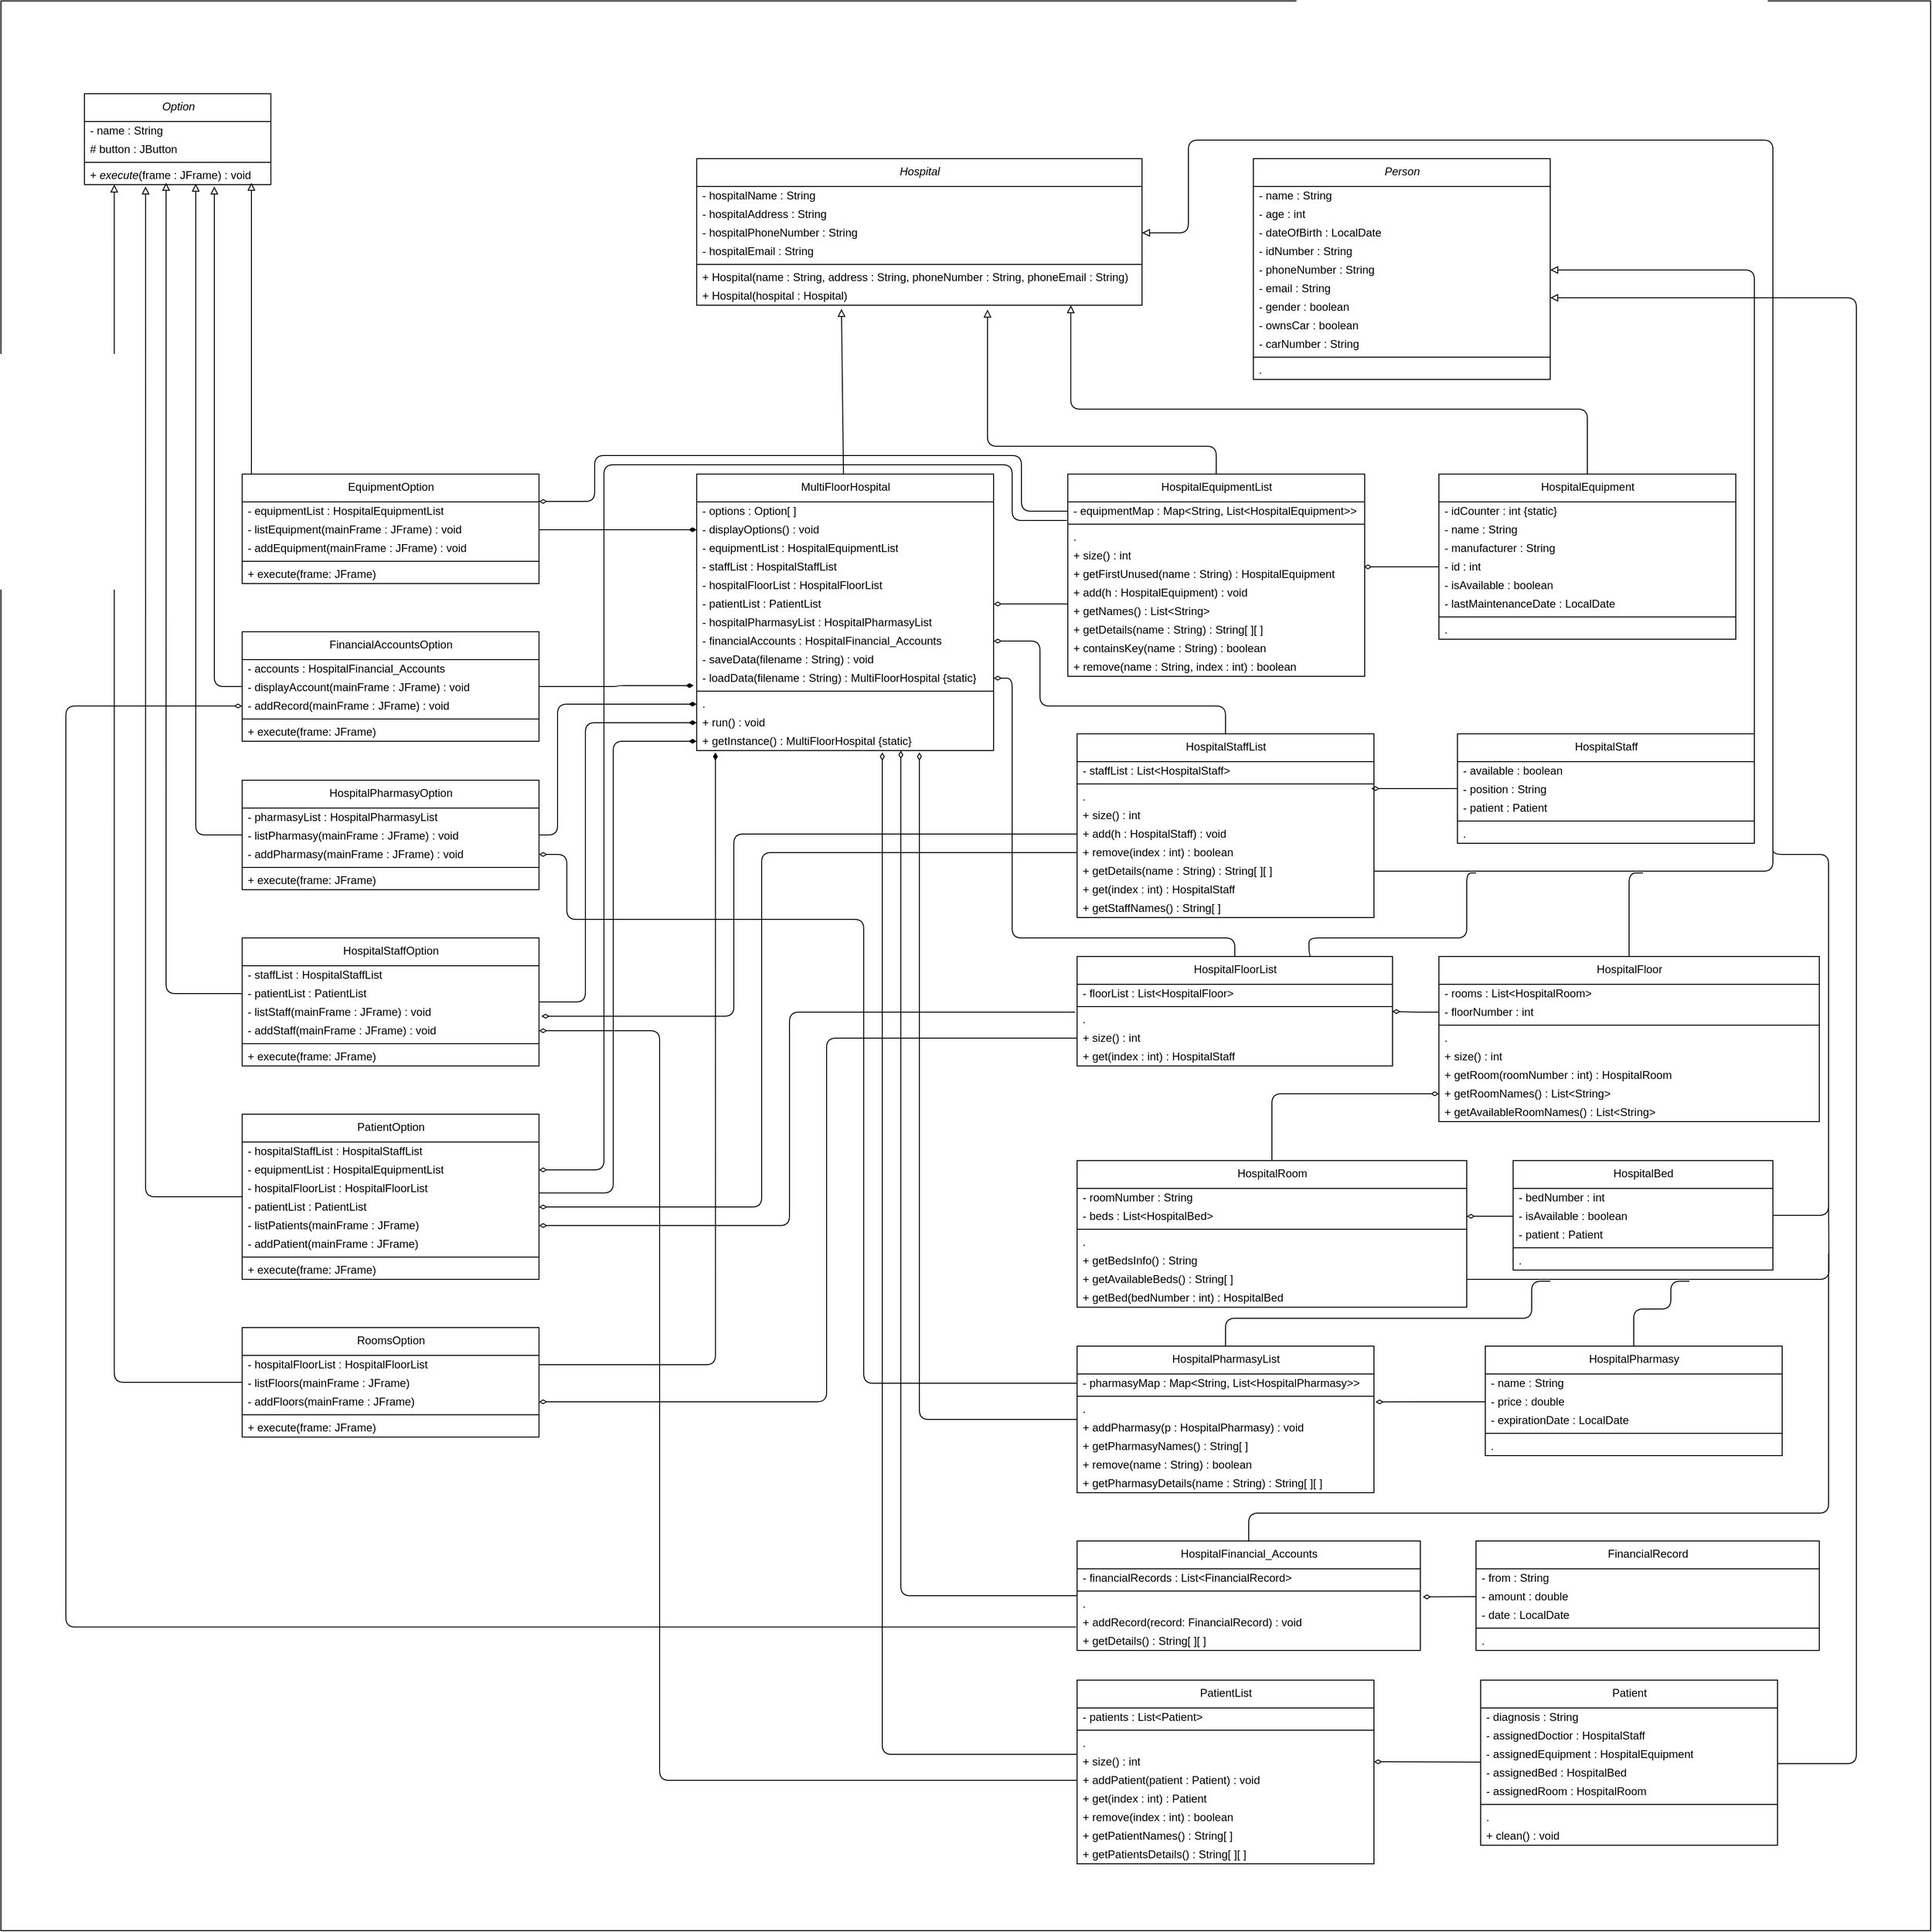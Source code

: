 <mxfile>
    <diagram id="78fH0yOku0kLzq5ZR-ET" name="Page-1">
        <mxGraphModel dx="4631" dy="2880" grid="1" gridSize="10" guides="1" tooltips="1" connect="1" arrows="1" fold="1" page="1" pageScale="1" pageWidth="1300" pageHeight="1100" math="0" shadow="0">
            <root>
                <mxCell id="0"/>
                <mxCell id="1" parent="0"/>
                <mxCell id="341" value="" style="whiteSpace=wrap;html=1;aspect=fixed;labelBackgroundColor=#000000;fontSize=16;fillColor=#FFFFFF;rounded=0;glass=0;strokeColor=#000000;" parent="1" vertex="1">
                    <mxGeometry x="-490" y="-150" width="2080" height="2080" as="geometry"/>
                </mxCell>
                <mxCell id="40" style="edgeStyle=none;html=1;entryX=0.325;entryY=1.2;entryDx=0;entryDy=0;entryPerimeter=0;fontColor=#000000;endArrow=block;endFill=0;" parent="1" source="2" target="37" edge="1">
                    <mxGeometry relative="1" as="geometry"/>
                </mxCell>
                <mxCell id="2" value="MultiFloorHospital" style="swimlane;fontStyle=0;align=center;verticalAlign=top;childLayout=stackLayout;horizontal=1;startSize=30;horizontalStack=0;resizeParent=1;resizeParentMax=0;resizeLast=0;collapsible=0;marginBottom=0;html=1;" parent="1" vertex="1">
                    <mxGeometry x="260" y="360" width="320" height="298" as="geometry"/>
                </mxCell>
                <mxCell id="18" value="- options : Option[ ]" style="text;html=1;strokeColor=none;fillColor=none;align=left;verticalAlign=middle;spacingLeft=4;spacingRight=4;overflow=hidden;rotatable=0;points=[[0,0.5],[1,0.5]];portConstraint=eastwest;" parent="2" vertex="1">
                    <mxGeometry y="30" width="320" height="20" as="geometry"/>
                </mxCell>
                <mxCell id="19" value="- displayOptions() : void" style="text;html=1;strokeColor=none;fillColor=none;align=left;verticalAlign=middle;spacingLeft=4;spacingRight=4;overflow=hidden;rotatable=0;points=[[0,0.5],[1,0.5]];portConstraint=eastwest;" parent="2" vertex="1">
                    <mxGeometry y="50" width="320" height="20" as="geometry"/>
                </mxCell>
                <mxCell id="10" value="- equipmentList : HospitalEquipmentList" style="text;html=1;strokeColor=none;fillColor=none;align=left;verticalAlign=middle;spacingLeft=4;spacingRight=4;overflow=hidden;rotatable=0;points=[[0,0.5],[1,0.5]];portConstraint=eastwest;" parent="2" vertex="1">
                    <mxGeometry y="70" width="320" height="20" as="geometry"/>
                </mxCell>
                <mxCell id="13" value="- staffList : HospitalStaffList" style="text;html=1;strokeColor=none;fillColor=none;align=left;verticalAlign=middle;spacingLeft=4;spacingRight=4;overflow=hidden;rotatable=0;points=[[0,0.5],[1,0.5]];portConstraint=eastwest;" parent="2" vertex="1">
                    <mxGeometry y="90" width="320" height="20" as="geometry"/>
                </mxCell>
                <mxCell id="14" value="- hospitalFloorList :&amp;nbsp;HospitalFloorList" style="text;html=1;strokeColor=none;fillColor=none;align=left;verticalAlign=middle;spacingLeft=4;spacingRight=4;overflow=hidden;rotatable=0;points=[[0,0.5],[1,0.5]];portConstraint=eastwest;" parent="2" vertex="1">
                    <mxGeometry y="110" width="320" height="20" as="geometry"/>
                </mxCell>
                <mxCell id="16" value="- patientList : PatientList" style="text;html=1;strokeColor=none;fillColor=none;align=left;verticalAlign=middle;spacingLeft=4;spacingRight=4;overflow=hidden;rotatable=0;points=[[0,0.5],[1,0.5]];portConstraint=eastwest;" parent="2" vertex="1">
                    <mxGeometry y="130" width="320" height="20" as="geometry"/>
                </mxCell>
                <mxCell id="15" value="- hospitalPharmasyList : HospitalPharmasyList&amp;nbsp;" style="text;html=1;strokeColor=none;fillColor=none;align=left;verticalAlign=middle;spacingLeft=4;spacingRight=4;overflow=hidden;rotatable=0;points=[[0,0.5],[1,0.5]];portConstraint=eastwest;" parent="2" vertex="1">
                    <mxGeometry y="150" width="320" height="20" as="geometry"/>
                </mxCell>
                <mxCell id="17" value="- financialAccounts : HospitalFinancial_Accounts" style="text;html=1;strokeColor=none;fillColor=none;align=left;verticalAlign=middle;spacingLeft=4;spacingRight=4;overflow=hidden;rotatable=0;points=[[0,0.5],[1,0.5]];portConstraint=eastwest;" parent="2" vertex="1">
                    <mxGeometry y="170" width="320" height="20" as="geometry"/>
                </mxCell>
                <mxCell id="20" value="- saveData(filename : String) : void" style="text;html=1;strokeColor=none;fillColor=none;align=left;verticalAlign=middle;spacingLeft=4;spacingRight=4;overflow=hidden;rotatable=0;points=[[0,0.5],[1,0.5]];portConstraint=eastwest;" parent="2" vertex="1">
                    <mxGeometry y="190" width="320" height="20" as="geometry"/>
                </mxCell>
                <mxCell id="23" value="- loadData(filename : String) : MultiFloorHospital {static}" style="text;html=1;strokeColor=none;fillColor=none;align=left;verticalAlign=middle;spacingLeft=4;spacingRight=4;overflow=hidden;rotatable=0;points=[[0,0.5],[1,0.5]];portConstraint=eastwest;" parent="2" vertex="1">
                    <mxGeometry y="210" width="320" height="20" as="geometry"/>
                </mxCell>
                <mxCell id="7" value="" style="line;strokeWidth=1;fillColor=none;align=left;verticalAlign=middle;spacingTop=-1;spacingLeft=3;spacingRight=3;rotatable=0;labelPosition=right;points=[];portConstraint=eastwest;" parent="2" vertex="1">
                    <mxGeometry y="230" width="320" height="8" as="geometry"/>
                </mxCell>
                <mxCell id="9" value="." style="text;html=1;strokeColor=none;fillColor=none;align=left;verticalAlign=middle;spacingLeft=4;spacingRight=4;overflow=hidden;rotatable=0;points=[[0,0.5],[1,0.5]];portConstraint=eastwest;" parent="2" vertex="1">
                    <mxGeometry y="238" width="320" height="20" as="geometry"/>
                </mxCell>
                <mxCell id="11" value="+ run() : void" style="text;html=1;strokeColor=none;fillColor=none;align=left;verticalAlign=middle;spacingLeft=4;spacingRight=4;overflow=hidden;rotatable=0;points=[[0,0.5],[1,0.5]];portConstraint=eastwest;" parent="2" vertex="1">
                    <mxGeometry y="258" width="320" height="20" as="geometry"/>
                </mxCell>
                <mxCell id="22" value="+ getInstance() : MultiFloorHospital {static}" style="text;html=1;strokeColor=none;fillColor=none;align=left;verticalAlign=middle;spacingLeft=4;spacingRight=4;overflow=hidden;rotatable=0;points=[[0,0.5],[1,0.5]];portConstraint=eastwest;" parent="2" vertex="1">
                    <mxGeometry y="278" width="320" height="20" as="geometry"/>
                </mxCell>
                <mxCell id="24" value="&lt;i&gt;Hospital&lt;/i&gt;" style="swimlane;fontStyle=0;align=center;verticalAlign=top;childLayout=stackLayout;horizontal=1;startSize=30;horizontalStack=0;resizeParent=1;resizeParentMax=0;resizeLast=0;collapsible=0;marginBottom=0;html=1;" parent="1" vertex="1">
                    <mxGeometry x="260" y="20" width="480" height="158" as="geometry"/>
                </mxCell>
                <mxCell id="34" value="- hospitalName : String" style="text;html=1;strokeColor=none;fillColor=none;align=left;verticalAlign=middle;spacingLeft=4;spacingRight=4;overflow=hidden;rotatable=0;points=[[0,0.5],[1,0.5]];portConstraint=eastwest;" parent="24" vertex="1">
                    <mxGeometry y="30" width="480" height="20" as="geometry"/>
                </mxCell>
                <mxCell id="25" value="- hospitalAddress : String" style="text;html=1;strokeColor=none;fillColor=none;align=left;verticalAlign=middle;spacingLeft=4;spacingRight=4;overflow=hidden;rotatable=0;points=[[0,0.5],[1,0.5]];portConstraint=eastwest;" parent="24" vertex="1">
                    <mxGeometry y="50" width="480" height="20" as="geometry"/>
                </mxCell>
                <mxCell id="26" value="- hospitalPhoneNumber : String" style="text;html=1;strokeColor=none;fillColor=none;align=left;verticalAlign=middle;spacingLeft=4;spacingRight=4;overflow=hidden;rotatable=0;points=[[0,0.5],[1,0.5]];portConstraint=eastwest;" parent="24" vertex="1">
                    <mxGeometry y="70" width="480" height="20" as="geometry"/>
                </mxCell>
                <mxCell id="27" value="- hospitalEmail : String" style="text;html=1;strokeColor=none;fillColor=none;align=left;verticalAlign=middle;spacingLeft=4;spacingRight=4;overflow=hidden;rotatable=0;points=[[0,0.5],[1,0.5]];portConstraint=eastwest;" parent="24" vertex="1">
                    <mxGeometry y="90" width="480" height="20" as="geometry"/>
                </mxCell>
                <mxCell id="35" value="" style="line;strokeWidth=1;fillColor=none;align=left;verticalAlign=middle;spacingTop=-1;spacingLeft=3;spacingRight=3;rotatable=0;labelPosition=right;points=[];portConstraint=eastwest;" parent="24" vertex="1">
                    <mxGeometry y="110" width="480" height="8" as="geometry"/>
                </mxCell>
                <mxCell id="36" value="+ Hospital(name : String, address : String, phoneNumber : String, phoneEmail : String)" style="text;html=1;strokeColor=none;fillColor=none;align=left;verticalAlign=middle;spacingLeft=4;spacingRight=4;overflow=hidden;rotatable=0;points=[[0,0.5],[1,0.5]];portConstraint=eastwest;" parent="24" vertex="1">
                    <mxGeometry y="118" width="480" height="20" as="geometry"/>
                </mxCell>
                <mxCell id="37" value="+ Hospital(hospital : Hospital)" style="text;html=1;strokeColor=none;fillColor=none;align=left;verticalAlign=middle;spacingLeft=4;spacingRight=4;overflow=hidden;rotatable=0;points=[[0,0.5],[1,0.5]];portConstraint=eastwest;" parent="24" vertex="1">
                    <mxGeometry y="138" width="480" height="20" as="geometry"/>
                </mxCell>
                <mxCell id="61" style="edgeStyle=elbowEdgeStyle;html=1;entryX=0.653;entryY=1.235;entryDx=0;entryDy=0;entryPerimeter=0;fontColor=#000000;endArrow=block;endFill=0;elbow=vertical;exitX=0.5;exitY=0;exitDx=0;exitDy=0;" parent="1" source="41" target="37" edge="1">
                    <mxGeometry relative="1" as="geometry">
                        <Array as="points">
                            <mxPoint x="700" y="330"/>
                        </Array>
                    </mxGeometry>
                </mxCell>
                <mxCell id="62" style="edgeStyle=elbowEdgeStyle;elbow=vertical;html=1;entryX=1;entryY=0.5;entryDx=0;entryDy=0;fontColor=#000000;endArrow=diamondThin;endFill=0;" parent="1" source="41" edge="1">
                    <mxGeometry relative="1" as="geometry">
                        <mxPoint x="580" y="500" as="targetPoint"/>
                    </mxGeometry>
                </mxCell>
                <mxCell id="334" style="edgeStyle=orthogonalEdgeStyle;html=1;entryX=1;entryY=0.25;entryDx=0;entryDy=0;endArrow=diamondThin;endFill=0;exitX=0;exitY=0.5;exitDx=0;exitDy=0;" parent="1" source="42" target="270" edge="1">
                    <mxGeometry relative="1" as="geometry">
                        <Array as="points">
                            <mxPoint x="610" y="400"/>
                            <mxPoint x="610" y="340"/>
                            <mxPoint x="150" y="340"/>
                            <mxPoint x="150" y="390"/>
                        </Array>
                    </mxGeometry>
                </mxCell>
                <mxCell id="335" style="edgeStyle=orthogonalEdgeStyle;html=1;endArrow=diamondThin;endFill=0;exitX=-0.003;exitY=1;exitDx=0;exitDy=0;exitPerimeter=0;entryX=1;entryY=0.5;entryDx=0;entryDy=0;" parent="1" source="42" target="312" edge="1">
                    <mxGeometry relative="1" as="geometry">
                        <Array as="points">
                            <mxPoint x="600" y="410"/>
                            <mxPoint x="600" y="350"/>
                            <mxPoint x="160" y="350"/>
                            <mxPoint x="160" y="1110"/>
                        </Array>
                    </mxGeometry>
                </mxCell>
                <mxCell id="41" value="&lt;span style=&quot;text-align: left;&quot;&gt;HospitalEquipmentList&lt;/span&gt;" style="swimlane;fontStyle=0;align=center;verticalAlign=top;childLayout=stackLayout;horizontal=1;startSize=30;horizontalStack=0;resizeParent=1;resizeParentMax=0;resizeLast=0;collapsible=0;marginBottom=0;html=1;" parent="1" vertex="1">
                    <mxGeometry x="660" y="360" width="320" height="218" as="geometry"/>
                </mxCell>
                <mxCell id="42" value="-&amp;nbsp;equipmentMap :&amp;nbsp;Map&amp;lt;String, List&amp;lt;HospitalEquipment&amp;gt;&amp;gt;" style="text;html=1;strokeColor=none;fillColor=none;align=left;verticalAlign=middle;spacingLeft=4;spacingRight=4;overflow=hidden;rotatable=0;points=[[0,0.5],[1,0.5]];portConstraint=eastwest;" parent="41" vertex="1">
                    <mxGeometry y="30" width="320" height="20" as="geometry"/>
                </mxCell>
                <mxCell id="52" value="" style="line;strokeWidth=1;fillColor=none;align=left;verticalAlign=middle;spacingTop=-1;spacingLeft=3;spacingRight=3;rotatable=0;labelPosition=right;points=[];portConstraint=eastwest;" parent="41" vertex="1">
                    <mxGeometry y="50" width="320" height="8" as="geometry"/>
                </mxCell>
                <mxCell id="53" value="." style="text;html=1;strokeColor=none;fillColor=none;align=left;verticalAlign=middle;spacingLeft=4;spacingRight=4;overflow=hidden;rotatable=0;points=[[0,0.5],[1,0.5]];portConstraint=eastwest;" parent="41" vertex="1">
                    <mxGeometry y="58" width="320" height="20" as="geometry"/>
                </mxCell>
                <mxCell id="54" value="+ size() : int" style="text;html=1;strokeColor=none;fillColor=none;align=left;verticalAlign=middle;spacingLeft=4;spacingRight=4;overflow=hidden;rotatable=0;points=[[0,0.5],[1,0.5]];portConstraint=eastwest;" parent="41" vertex="1">
                    <mxGeometry y="78" width="320" height="20" as="geometry"/>
                </mxCell>
                <mxCell id="55" value="+ getFirstUnused(name : String) : HospitalEquipment" style="text;html=1;strokeColor=none;fillColor=none;align=left;verticalAlign=middle;spacingLeft=4;spacingRight=4;overflow=hidden;rotatable=0;points=[[0,0.5],[1,0.5]];portConstraint=eastwest;" parent="41" vertex="1">
                    <mxGeometry y="98" width="320" height="20" as="geometry"/>
                </mxCell>
                <mxCell id="57" value="+ add(h : HospitalEquipment) : void" style="text;html=1;strokeColor=none;fillColor=none;align=left;verticalAlign=middle;spacingLeft=4;spacingRight=4;overflow=hidden;rotatable=0;points=[[0,0.5],[1,0.5]];portConstraint=eastwest;" parent="41" vertex="1">
                    <mxGeometry y="118" width="320" height="20" as="geometry"/>
                </mxCell>
                <mxCell id="56" value="+ getNames() : List&amp;lt;String&amp;gt;" style="text;html=1;strokeColor=none;fillColor=none;align=left;verticalAlign=middle;spacingLeft=4;spacingRight=4;overflow=hidden;rotatable=0;points=[[0,0.5],[1,0.5]];portConstraint=eastwest;" parent="41" vertex="1">
                    <mxGeometry y="138" width="320" height="20" as="geometry"/>
                </mxCell>
                <mxCell id="58" value="+ getDetails(name : String) : String[ ][ ]" style="text;html=1;strokeColor=none;fillColor=none;align=left;verticalAlign=middle;spacingLeft=4;spacingRight=4;overflow=hidden;rotatable=0;points=[[0,0.5],[1,0.5]];portConstraint=eastwest;" parent="41" vertex="1">
                    <mxGeometry y="158" width="320" height="20" as="geometry"/>
                </mxCell>
                <mxCell id="59" value="+ containsKey(name : String) : boolean" style="text;html=1;strokeColor=none;fillColor=none;align=left;verticalAlign=middle;spacingLeft=4;spacingRight=4;overflow=hidden;rotatable=0;points=[[0,0.5],[1,0.5]];portConstraint=eastwest;" parent="41" vertex="1">
                    <mxGeometry y="178" width="320" height="20" as="geometry"/>
                </mxCell>
                <mxCell id="60" value="+ remove(name : String, index : int) : boolean" style="text;html=1;strokeColor=none;fillColor=none;align=left;verticalAlign=middle;spacingLeft=4;spacingRight=4;overflow=hidden;rotatable=0;points=[[0,0.5],[1,0.5]];portConstraint=eastwest;" parent="41" vertex="1">
                    <mxGeometry y="198" width="320" height="20" as="geometry"/>
                </mxCell>
                <mxCell id="82" style="edgeStyle=orthogonalEdgeStyle;html=1;fontColor=#000000;endArrow=block;endFill=0;exitX=0.5;exitY=0;exitDx=0;exitDy=0;entryX=0.84;entryY=1;entryDx=0;entryDy=0;entryPerimeter=0;" parent="1" source="63" target="37" edge="1">
                    <mxGeometry relative="1" as="geometry">
                        <mxPoint x="610" y="210" as="targetPoint"/>
                        <Array as="points">
                            <mxPoint x="1220" y="290"/>
                            <mxPoint x="663" y="290"/>
                        </Array>
                    </mxGeometry>
                </mxCell>
                <mxCell id="83" style="html=1;exitX=0;exitY=0.5;exitDx=0;exitDy=0;fontColor=#000000;endArrow=diamondThin;endFill=0;entryX=0.997;entryY=0.1;entryDx=0;entryDy=0;entryPerimeter=0;" parent="1" source="77" target="55" edge="1">
                    <mxGeometry relative="1" as="geometry">
                        <mxPoint x="960" y="610" as="targetPoint"/>
                    </mxGeometry>
                </mxCell>
                <mxCell id="63" value="&lt;span style=&quot;text-align: left;&quot;&gt;HospitalEquipment&lt;/span&gt;" style="swimlane;fontStyle=0;align=center;verticalAlign=top;childLayout=stackLayout;horizontal=1;startSize=30;horizontalStack=0;resizeParent=1;resizeParentMax=0;resizeLast=0;collapsible=0;marginBottom=0;html=1;" parent="1" vertex="1">
                    <mxGeometry x="1060" y="360" width="320" height="178" as="geometry"/>
                </mxCell>
                <mxCell id="64" value="- idCounter : int {static}" style="text;html=1;strokeColor=none;fillColor=none;align=left;verticalAlign=middle;spacingLeft=4;spacingRight=4;overflow=hidden;rotatable=0;points=[[0,0.5],[1,0.5]];portConstraint=eastwest;" parent="63" vertex="1">
                    <mxGeometry y="30" width="320" height="20" as="geometry"/>
                </mxCell>
                <mxCell id="78" value="- name : String" style="text;html=1;strokeColor=none;fillColor=none;align=left;verticalAlign=middle;spacingLeft=4;spacingRight=4;overflow=hidden;rotatable=0;points=[[0,0.5],[1,0.5]];portConstraint=eastwest;" parent="63" vertex="1">
                    <mxGeometry y="50" width="320" height="20" as="geometry"/>
                </mxCell>
                <mxCell id="79" value="- manufacturer : String" style="text;html=1;strokeColor=none;fillColor=none;align=left;verticalAlign=middle;spacingLeft=4;spacingRight=4;overflow=hidden;rotatable=0;points=[[0,0.5],[1,0.5]];portConstraint=eastwest;" parent="63" vertex="1">
                    <mxGeometry y="70" width="320" height="20" as="geometry"/>
                </mxCell>
                <mxCell id="77" value="- id : int" style="text;html=1;strokeColor=none;fillColor=none;align=left;verticalAlign=middle;spacingLeft=4;spacingRight=4;overflow=hidden;rotatable=0;points=[[0,0.5],[1,0.5]];portConstraint=eastwest;" parent="63" vertex="1">
                    <mxGeometry y="90" width="320" height="20" as="geometry"/>
                </mxCell>
                <mxCell id="76" value="- isAvailable : boolean" style="text;html=1;strokeColor=none;fillColor=none;align=left;verticalAlign=middle;spacingLeft=4;spacingRight=4;overflow=hidden;rotatable=0;points=[[0,0.5],[1,0.5]];portConstraint=eastwest;" parent="63" vertex="1">
                    <mxGeometry y="110" width="320" height="20" as="geometry"/>
                </mxCell>
                <mxCell id="75" value="- lastMaintenanceDate : LocalDate" style="text;html=1;strokeColor=none;fillColor=none;align=left;verticalAlign=middle;spacingLeft=4;spacingRight=4;overflow=hidden;rotatable=0;points=[[0,0.5],[1,0.5]];portConstraint=eastwest;" parent="63" vertex="1">
                    <mxGeometry y="130" width="320" height="20" as="geometry"/>
                </mxCell>
                <mxCell id="65" value="" style="line;strokeWidth=1;fillColor=none;align=left;verticalAlign=middle;spacingTop=-1;spacingLeft=3;spacingRight=3;rotatable=0;labelPosition=right;points=[];portConstraint=eastwest;" parent="63" vertex="1">
                    <mxGeometry y="150" width="320" height="8" as="geometry"/>
                </mxCell>
                <mxCell id="80" value="." style="text;html=1;strokeColor=none;fillColor=none;align=left;verticalAlign=middle;spacingLeft=4;spacingRight=4;overflow=hidden;rotatable=0;points=[[0,0.5],[1,0.5]];portConstraint=eastwest;" parent="63" vertex="1">
                    <mxGeometry y="158" width="320" height="20" as="geometry"/>
                </mxCell>
                <mxCell id="118" style="edgeStyle=orthogonalEdgeStyle;html=1;entryX=1;entryY=0.5;entryDx=0;entryDy=0;strokeWidth=1;fontColor=#000000;endArrow=diamondThin;endFill=0;" parent="1" source="84" target="17" edge="1">
                    <mxGeometry relative="1" as="geometry">
                        <Array as="points">
                            <mxPoint x="830" y="610"/>
                            <mxPoint x="630" y="610"/>
                            <mxPoint x="630" y="540"/>
                        </Array>
                    </mxGeometry>
                </mxCell>
                <mxCell id="84" value="&lt;div style=&quot;text-align: left;&quot;&gt;&lt;span style=&quot;background-color: initial;&quot;&gt;HospitalStaffList&lt;/span&gt;&lt;/div&gt;" style="swimlane;fontStyle=0;align=center;verticalAlign=top;childLayout=stackLayout;horizontal=1;startSize=30;horizontalStack=0;resizeParent=1;resizeParentMax=0;resizeLast=0;collapsible=0;marginBottom=0;html=1;" parent="1" vertex="1">
                    <mxGeometry x="670" y="640" width="320" height="198" as="geometry"/>
                </mxCell>
                <mxCell id="85" value="-&amp;nbsp;staffList :&amp;nbsp;List&amp;lt;HospitalStaff&amp;gt;" style="text;html=1;strokeColor=none;fillColor=none;align=left;verticalAlign=middle;spacingLeft=4;spacingRight=4;overflow=hidden;rotatable=0;points=[[0,0.5],[1,0.5]];portConstraint=eastwest;" parent="84" vertex="1">
                    <mxGeometry y="30" width="320" height="20" as="geometry"/>
                </mxCell>
                <mxCell id="86" value="" style="line;strokeWidth=1;fillColor=none;align=left;verticalAlign=middle;spacingTop=-1;spacingLeft=3;spacingRight=3;rotatable=0;labelPosition=right;points=[];portConstraint=eastwest;" parent="84" vertex="1">
                    <mxGeometry y="50" width="320" height="8" as="geometry"/>
                </mxCell>
                <mxCell id="87" value="." style="text;html=1;strokeColor=none;fillColor=none;align=left;verticalAlign=middle;spacingLeft=4;spacingRight=4;overflow=hidden;rotatable=0;points=[[0,0.5],[1,0.5]];portConstraint=eastwest;" parent="84" vertex="1">
                    <mxGeometry y="58" width="320" height="20" as="geometry"/>
                </mxCell>
                <mxCell id="88" value="+ size() : int" style="text;html=1;strokeColor=none;fillColor=none;align=left;verticalAlign=middle;spacingLeft=4;spacingRight=4;overflow=hidden;rotatable=0;points=[[0,0.5],[1,0.5]];portConstraint=eastwest;" parent="84" vertex="1">
                    <mxGeometry y="78" width="320" height="20" as="geometry"/>
                </mxCell>
                <mxCell id="90" value="+ add(h : HospitalStaff) : void" style="text;html=1;strokeColor=none;fillColor=none;align=left;verticalAlign=middle;spacingLeft=4;spacingRight=4;overflow=hidden;rotatable=0;points=[[0,0.5],[1,0.5]];portConstraint=eastwest;" parent="84" vertex="1">
                    <mxGeometry y="98" width="320" height="20" as="geometry"/>
                </mxCell>
                <mxCell id="94" value="+ remove(index : int) : boolean" style="text;html=1;strokeColor=none;fillColor=none;align=left;verticalAlign=middle;spacingLeft=4;spacingRight=4;overflow=hidden;rotatable=0;points=[[0,0.5],[1,0.5]];portConstraint=eastwest;" parent="84" vertex="1">
                    <mxGeometry y="118" width="320" height="20" as="geometry"/>
                </mxCell>
                <mxCell id="92" value="+ getDetails(name : String) : String[ ][ ]" style="text;html=1;strokeColor=none;fillColor=none;align=left;verticalAlign=middle;spacingLeft=4;spacingRight=4;overflow=hidden;rotatable=0;points=[[0,0.5],[1,0.5]];portConstraint=eastwest;" parent="84" vertex="1">
                    <mxGeometry y="138" width="320" height="20" as="geometry"/>
                </mxCell>
                <mxCell id="89" value="+ get(index : int) : HospitalStaff" style="text;html=1;strokeColor=none;fillColor=none;align=left;verticalAlign=middle;spacingLeft=4;spacingRight=4;overflow=hidden;rotatable=0;points=[[0,0.5],[1,0.5]];portConstraint=eastwest;" parent="84" vertex="1">
                    <mxGeometry y="158" width="320" height="20" as="geometry"/>
                </mxCell>
                <mxCell id="91" value="+ getStaffNames() : String[ ]" style="text;html=1;strokeColor=none;fillColor=none;align=left;verticalAlign=middle;spacingLeft=4;spacingRight=4;overflow=hidden;rotatable=0;points=[[0,0.5],[1,0.5]];portConstraint=eastwest;" parent="84" vertex="1">
                    <mxGeometry y="178" width="320" height="20" as="geometry"/>
                </mxCell>
                <mxCell id="104" style="edgeStyle=none;html=1;strokeWidth=1;fontColor=#000000;endArrow=diamondThin;endFill=0;entryX=0.991;entryY=0.05;entryDx=0;entryDy=0;entryPerimeter=0;" parent="1" source="95" target="87" edge="1">
                    <mxGeometry relative="1" as="geometry">
                        <mxPoint x="990" y="700" as="targetPoint"/>
                    </mxGeometry>
                </mxCell>
                <mxCell id="117" style="edgeStyle=orthogonalEdgeStyle;html=1;entryX=1;entryY=0.5;entryDx=0;entryDy=0;strokeWidth=1;fontColor=#000000;endArrow=block;endFill=0;" parent="1" source="95" target="112" edge="1">
                    <mxGeometry relative="1" as="geometry">
                        <Array as="points">
                            <mxPoint x="1400" y="140"/>
                        </Array>
                    </mxGeometry>
                </mxCell>
                <mxCell id="95" value="&lt;span style=&quot;text-align: left;&quot;&gt;HospitalStaff&lt;/span&gt;" style="swimlane;fontStyle=0;align=center;verticalAlign=top;childLayout=stackLayout;horizontal=1;startSize=30;horizontalStack=0;resizeParent=1;resizeParentMax=0;resizeLast=0;collapsible=0;marginBottom=0;html=1;" parent="1" vertex="1">
                    <mxGeometry x="1080" y="640" width="320" height="118" as="geometry"/>
                </mxCell>
                <mxCell id="99" value="- available : boolean" style="text;html=1;strokeColor=none;fillColor=none;align=left;verticalAlign=middle;spacingLeft=4;spacingRight=4;overflow=hidden;rotatable=0;points=[[0,0.5],[1,0.5]];portConstraint=eastwest;" parent="95" vertex="1">
                    <mxGeometry y="30" width="320" height="20" as="geometry"/>
                </mxCell>
                <mxCell id="98" value="- position : String" style="text;html=1;strokeColor=none;fillColor=none;align=left;verticalAlign=middle;spacingLeft=4;spacingRight=4;overflow=hidden;rotatable=0;points=[[0,0.5],[1,0.5]];portConstraint=eastwest;" parent="95" vertex="1">
                    <mxGeometry y="50" width="320" height="20" as="geometry"/>
                </mxCell>
                <mxCell id="100" value="- patient : Patient" style="text;html=1;strokeColor=none;fillColor=none;align=left;verticalAlign=middle;spacingLeft=4;spacingRight=4;overflow=hidden;rotatable=0;points=[[0,0.5],[1,0.5]];portConstraint=eastwest;" parent="95" vertex="1">
                    <mxGeometry y="70" width="320" height="20" as="geometry"/>
                </mxCell>
                <mxCell id="102" value="" style="line;strokeWidth=1;fillColor=none;align=left;verticalAlign=middle;spacingTop=-1;spacingLeft=3;spacingRight=3;rotatable=0;labelPosition=right;points=[];portConstraint=eastwest;" parent="95" vertex="1">
                    <mxGeometry y="90" width="320" height="8" as="geometry"/>
                </mxCell>
                <mxCell id="103" value="." style="text;html=1;strokeColor=none;fillColor=none;align=left;verticalAlign=middle;spacingLeft=4;spacingRight=4;overflow=hidden;rotatable=0;points=[[0,0.5],[1,0.5]];portConstraint=eastwest;" parent="95" vertex="1">
                    <mxGeometry y="98" width="320" height="20" as="geometry"/>
                </mxCell>
                <mxCell id="105" value="&lt;span style=&quot;text-align: left;&quot;&gt;&lt;i&gt;Person&lt;/i&gt;&lt;/span&gt;" style="swimlane;fontStyle=0;align=center;verticalAlign=top;childLayout=stackLayout;horizontal=1;startSize=30;horizontalStack=0;resizeParent=1;resizeParentMax=0;resizeLast=0;collapsible=0;marginBottom=0;html=1;" parent="1" vertex="1">
                    <mxGeometry x="860" y="20" width="320" height="238" as="geometry"/>
                </mxCell>
                <mxCell id="106" value="- name : String" style="text;html=1;strokeColor=none;fillColor=none;align=left;verticalAlign=middle;spacingLeft=4;spacingRight=4;overflow=hidden;rotatable=0;points=[[0,0.5],[1,0.5]];portConstraint=eastwest;" parent="105" vertex="1">
                    <mxGeometry y="30" width="320" height="20" as="geometry"/>
                </mxCell>
                <mxCell id="107" value="- age : int" style="text;html=1;strokeColor=none;fillColor=none;align=left;verticalAlign=middle;spacingLeft=4;spacingRight=4;overflow=hidden;rotatable=0;points=[[0,0.5],[1,0.5]];portConstraint=eastwest;" parent="105" vertex="1">
                    <mxGeometry y="50" width="320" height="20" as="geometry"/>
                </mxCell>
                <mxCell id="108" value="- dateOfBirth : LocalDate" style="text;html=1;strokeColor=none;fillColor=none;align=left;verticalAlign=middle;spacingLeft=4;spacingRight=4;overflow=hidden;rotatable=0;points=[[0,0.5],[1,0.5]];portConstraint=eastwest;" parent="105" vertex="1">
                    <mxGeometry y="70" width="320" height="20" as="geometry"/>
                </mxCell>
                <mxCell id="111" value="- idNumber : String" style="text;html=1;strokeColor=none;fillColor=none;align=left;verticalAlign=middle;spacingLeft=4;spacingRight=4;overflow=hidden;rotatable=0;points=[[0,0.5],[1,0.5]];portConstraint=eastwest;" parent="105" vertex="1">
                    <mxGeometry y="90" width="320" height="20" as="geometry"/>
                </mxCell>
                <mxCell id="112" value="- phoneNumber : String" style="text;html=1;strokeColor=none;fillColor=none;align=left;verticalAlign=middle;spacingLeft=4;spacingRight=4;overflow=hidden;rotatable=0;points=[[0,0.5],[1,0.5]];portConstraint=eastwest;" parent="105" vertex="1">
                    <mxGeometry y="110" width="320" height="20" as="geometry"/>
                </mxCell>
                <mxCell id="113" value="- email : String" style="text;html=1;strokeColor=none;fillColor=none;align=left;verticalAlign=middle;spacingLeft=4;spacingRight=4;overflow=hidden;rotatable=0;points=[[0,0.5],[1,0.5]];portConstraint=eastwest;" parent="105" vertex="1">
                    <mxGeometry y="130" width="320" height="20" as="geometry"/>
                </mxCell>
                <mxCell id="114" value="- gender : boolean" style="text;html=1;strokeColor=none;fillColor=none;align=left;verticalAlign=middle;spacingLeft=4;spacingRight=4;overflow=hidden;rotatable=0;points=[[0,0.5],[1,0.5]];portConstraint=eastwest;" parent="105" vertex="1">
                    <mxGeometry y="150" width="320" height="20" as="geometry"/>
                </mxCell>
                <mxCell id="115" value="- ownsCar : boolean" style="text;html=1;strokeColor=none;fillColor=none;align=left;verticalAlign=middle;spacingLeft=4;spacingRight=4;overflow=hidden;rotatable=0;points=[[0,0.5],[1,0.5]];portConstraint=eastwest;" parent="105" vertex="1">
                    <mxGeometry y="170" width="320" height="20" as="geometry"/>
                </mxCell>
                <mxCell id="116" value="- carNumber : String" style="text;html=1;strokeColor=none;fillColor=none;align=left;verticalAlign=middle;spacingLeft=4;spacingRight=4;overflow=hidden;rotatable=0;points=[[0,0.5],[1,0.5]];portConstraint=eastwest;" parent="105" vertex="1">
                    <mxGeometry y="190" width="320" height="20" as="geometry"/>
                </mxCell>
                <mxCell id="109" value="" style="line;strokeWidth=1;fillColor=none;align=left;verticalAlign=middle;spacingTop=-1;spacingLeft=3;spacingRight=3;rotatable=0;labelPosition=right;points=[];portConstraint=eastwest;" parent="105" vertex="1">
                    <mxGeometry y="210" width="320" height="8" as="geometry"/>
                </mxCell>
                <mxCell id="342" value="." style="text;html=1;strokeColor=none;fillColor=none;align=left;verticalAlign=middle;spacingLeft=4;spacingRight=4;overflow=hidden;rotatable=0;points=[[0,0.5],[1,0.5]];portConstraint=eastwest;" vertex="1" parent="105">
                    <mxGeometry y="218" width="320" height="20" as="geometry"/>
                </mxCell>
                <mxCell id="168" style="edgeStyle=orthogonalEdgeStyle;html=1;strokeWidth=1;fontColor=#000000;endArrow=none;endFill=0;exitX=0.75;exitY=0;exitDx=0;exitDy=0;startSize=6;" parent="1" source="128" edge="1">
                    <mxGeometry relative="1" as="geometry">
                        <mxPoint x="1100" y="790" as="targetPoint"/>
                        <Array as="points">
                            <mxPoint x="920" y="880"/>
                            <mxPoint x="920" y="860"/>
                            <mxPoint x="1090" y="860"/>
                            <mxPoint x="1090" y="790"/>
                        </Array>
                    </mxGeometry>
                </mxCell>
                <mxCell id="332" style="edgeStyle=orthogonalEdgeStyle;html=1;entryX=1;entryY=0.5;entryDx=0;entryDy=0;endArrow=diamondThin;endFill=0;exitX=0;exitY=0.5;exitDx=0;exitDy=0;" parent="1" source="132" target="327" edge="1">
                    <mxGeometry relative="1" as="geometry">
                        <Array as="points">
                            <mxPoint x="400" y="968"/>
                            <mxPoint x="400" y="1360"/>
                        </Array>
                    </mxGeometry>
                </mxCell>
                <mxCell id="333" style="edgeStyle=orthogonalEdgeStyle;html=1;entryX=1;entryY=0.5;entryDx=0;entryDy=0;endArrow=diamondThin;endFill=0;exitX=-0.006;exitY=0.098;exitDx=0;exitDy=0;exitPerimeter=0;" parent="1" source="131" target="314" edge="1">
                    <mxGeometry relative="1" as="geometry">
                        <Array as="points">
                            <mxPoint x="360" y="940"/>
                            <mxPoint x="360" y="1170"/>
                        </Array>
                    </mxGeometry>
                </mxCell>
                <mxCell id="128" value="&lt;div style=&quot;text-align: left;&quot;&gt;&lt;span style=&quot;background-color: initial;&quot;&gt;HospitalFloorList&lt;/span&gt;&lt;/div&gt;" style="swimlane;fontStyle=0;align=center;verticalAlign=top;childLayout=stackLayout;horizontal=1;startSize=30;horizontalStack=0;resizeParent=1;resizeParentMax=0;resizeLast=0;collapsible=0;marginBottom=0;html=1;" parent="1" vertex="1">
                    <mxGeometry x="670" y="880" width="340" height="118" as="geometry"/>
                </mxCell>
                <mxCell id="129" value="-&amp;nbsp;floorList :&amp;nbsp;List&amp;lt;HospitalFloor&amp;gt;" style="text;html=1;strokeColor=none;fillColor=none;align=left;verticalAlign=middle;spacingLeft=4;spacingRight=4;overflow=hidden;rotatable=0;points=[[0,0.5],[1,0.5]];portConstraint=eastwest;" parent="128" vertex="1">
                    <mxGeometry y="30" width="340" height="20" as="geometry"/>
                </mxCell>
                <mxCell id="130" value="" style="line;strokeWidth=1;fillColor=none;align=left;verticalAlign=middle;spacingTop=-1;spacingLeft=3;spacingRight=3;rotatable=0;labelPosition=right;points=[];portConstraint=eastwest;" parent="128" vertex="1">
                    <mxGeometry y="50" width="340" height="8" as="geometry"/>
                </mxCell>
                <mxCell id="131" value="." style="text;html=1;strokeColor=none;fillColor=none;align=left;verticalAlign=middle;spacingLeft=4;spacingRight=4;overflow=hidden;rotatable=0;points=[[0,0.5],[1,0.5]];portConstraint=eastwest;" parent="128" vertex="1">
                    <mxGeometry y="58" width="340" height="20" as="geometry"/>
                </mxCell>
                <mxCell id="132" value="+ size() : int" style="text;html=1;strokeColor=none;fillColor=none;align=left;verticalAlign=middle;spacingLeft=4;spacingRight=4;overflow=hidden;rotatable=0;points=[[0,0.5],[1,0.5]];portConstraint=eastwest;" parent="128" vertex="1">
                    <mxGeometry y="78" width="340" height="20" as="geometry"/>
                </mxCell>
                <mxCell id="136" value="+ get(index : int) : HospitalStaff" style="text;html=1;strokeColor=none;fillColor=none;align=left;verticalAlign=middle;spacingLeft=4;spacingRight=4;overflow=hidden;rotatable=0;points=[[0,0.5],[1,0.5]];portConstraint=eastwest;" parent="128" vertex="1">
                    <mxGeometry y="98" width="340" height="20" as="geometry"/>
                </mxCell>
                <mxCell id="170" style="edgeStyle=orthogonalEdgeStyle;html=1;strokeWidth=1;fontColor=#000000;endArrow=none;endFill=0;startSize=6;" parent="1" source="138" edge="1">
                    <mxGeometry relative="1" as="geometry">
                        <mxPoint x="1280" y="790" as="targetPoint"/>
                        <Array as="points">
                            <mxPoint x="1265" y="790"/>
                        </Array>
                    </mxGeometry>
                </mxCell>
                <mxCell id="138" value="&lt;div style=&quot;text-align: left;&quot;&gt;&lt;span style=&quot;background-color: initial;&quot;&gt;HospitalFloor&lt;/span&gt;&lt;/div&gt;" style="swimlane;fontStyle=0;align=center;verticalAlign=top;childLayout=stackLayout;horizontal=1;startSize=30;horizontalStack=0;resizeParent=1;resizeParentMax=0;resizeLast=0;collapsible=0;marginBottom=0;html=1;" parent="1" vertex="1">
                    <mxGeometry x="1060" y="880" width="410" height="178" as="geometry"/>
                </mxCell>
                <mxCell id="139" value="-&amp;nbsp;rooms :&amp;nbsp;List&amp;lt;HospitalRoom&amp;gt;" style="text;html=1;strokeColor=none;fillColor=none;align=left;verticalAlign=middle;spacingLeft=4;spacingRight=4;overflow=hidden;rotatable=0;points=[[0,0.5],[1,0.5]];portConstraint=eastwest;" parent="138" vertex="1">
                    <mxGeometry y="30" width="410" height="20" as="geometry"/>
                </mxCell>
                <mxCell id="144" value="-&amp;nbsp;floorNumber :&amp;nbsp;int" style="text;html=1;strokeColor=none;fillColor=none;align=left;verticalAlign=middle;spacingLeft=4;spacingRight=4;overflow=hidden;rotatable=0;points=[[0,0.5],[1,0.5]];portConstraint=eastwest;" parent="138" vertex="1">
                    <mxGeometry y="50" width="410" height="20" as="geometry"/>
                </mxCell>
                <mxCell id="140" value="" style="line;strokeWidth=1;fillColor=none;align=left;verticalAlign=middle;spacingTop=-1;spacingLeft=3;spacingRight=3;rotatable=0;labelPosition=right;points=[];portConstraint=eastwest;" parent="138" vertex="1">
                    <mxGeometry y="70" width="410" height="8" as="geometry"/>
                </mxCell>
                <mxCell id="141" value="." style="text;html=1;strokeColor=none;fillColor=none;align=left;verticalAlign=middle;spacingLeft=4;spacingRight=4;overflow=hidden;rotatable=0;points=[[0,0.5],[1,0.5]];portConstraint=eastwest;" parent="138" vertex="1">
                    <mxGeometry y="78" width="410" height="20" as="geometry"/>
                </mxCell>
                <mxCell id="142" value="+ size() : int" style="text;html=1;strokeColor=none;fillColor=none;align=left;verticalAlign=middle;spacingLeft=4;spacingRight=4;overflow=hidden;rotatable=0;points=[[0,0.5],[1,0.5]];portConstraint=eastwest;" parent="138" vertex="1">
                    <mxGeometry y="98" width="410" height="20" as="geometry"/>
                </mxCell>
                <mxCell id="143" value="+ getRoom(roomNumber : int) : HospitalRoom" style="text;html=1;strokeColor=none;fillColor=none;align=left;verticalAlign=middle;spacingLeft=4;spacingRight=4;overflow=hidden;rotatable=0;points=[[0,0.5],[1,0.5]];portConstraint=eastwest;" parent="138" vertex="1">
                    <mxGeometry y="118" width="410" height="20" as="geometry"/>
                </mxCell>
                <mxCell id="145" value="+ getRoomNames() : List&amp;lt;String&amp;gt;" style="text;html=1;strokeColor=none;fillColor=none;align=left;verticalAlign=middle;spacingLeft=4;spacingRight=4;overflow=hidden;rotatable=0;points=[[0,0.5],[1,0.5]];portConstraint=eastwest;" parent="138" vertex="1">
                    <mxGeometry y="138" width="410" height="20" as="geometry"/>
                </mxCell>
                <mxCell id="146" value="+ getAvailableRoomNames() : List&amp;lt;String&amp;gt;" style="text;html=1;strokeColor=none;fillColor=none;align=left;verticalAlign=middle;spacingLeft=4;spacingRight=4;overflow=hidden;rotatable=0;points=[[0,0.5],[1,0.5]];portConstraint=eastwest;" parent="138" vertex="1">
                    <mxGeometry y="158" width="410" height="20" as="geometry"/>
                </mxCell>
                <mxCell id="171" style="edgeStyle=orthogonalEdgeStyle;html=1;entryX=0;entryY=0.5;entryDx=0;entryDy=0;strokeWidth=1;fontColor=#000000;endArrow=diamondThin;endFill=0;startSize=6;" parent="1" source="147" target="145" edge="1">
                    <mxGeometry relative="1" as="geometry"/>
                </mxCell>
                <mxCell id="147" value="&lt;div style=&quot;text-align: left;&quot;&gt;&lt;span style=&quot;background-color: initial;&quot;&gt;HospitalRoom&lt;/span&gt;&lt;/div&gt;" style="swimlane;fontStyle=0;align=center;verticalAlign=top;childLayout=stackLayout;horizontal=1;startSize=30;horizontalStack=0;resizeParent=1;resizeParentMax=0;resizeLast=0;collapsible=0;marginBottom=0;html=1;" parent="1" vertex="1">
                    <mxGeometry x="670" y="1100" width="420" height="158" as="geometry"/>
                </mxCell>
                <mxCell id="148" value="-&amp;nbsp;roomNumber :&amp;nbsp;String" style="text;html=1;strokeColor=none;fillColor=none;align=left;verticalAlign=middle;spacingLeft=4;spacingRight=4;overflow=hidden;rotatable=0;points=[[0,0.5],[1,0.5]];portConstraint=eastwest;" parent="147" vertex="1">
                    <mxGeometry y="30" width="420" height="20" as="geometry"/>
                </mxCell>
                <mxCell id="149" value="-&amp;nbsp;beds : List&amp;lt;HospitalBed&amp;gt;" style="text;html=1;strokeColor=none;fillColor=none;align=left;verticalAlign=middle;spacingLeft=4;spacingRight=4;overflow=hidden;rotatable=0;points=[[0,0.5],[1,0.5]];portConstraint=eastwest;" parent="147" vertex="1">
                    <mxGeometry y="50" width="420" height="20" as="geometry"/>
                </mxCell>
                <mxCell id="150" value="" style="line;strokeWidth=1;fillColor=none;align=left;verticalAlign=middle;spacingTop=-1;spacingLeft=3;spacingRight=3;rotatable=0;labelPosition=right;points=[];portConstraint=eastwest;" parent="147" vertex="1">
                    <mxGeometry y="70" width="420" height="8" as="geometry"/>
                </mxCell>
                <mxCell id="151" value="." style="text;html=1;strokeColor=none;fillColor=none;align=left;verticalAlign=middle;spacingLeft=4;spacingRight=4;overflow=hidden;rotatable=0;points=[[0,0.5],[1,0.5]];portConstraint=eastwest;" parent="147" vertex="1">
                    <mxGeometry y="78" width="420" height="20" as="geometry"/>
                </mxCell>
                <mxCell id="152" value="+ getBedsInfo() : String" style="text;html=1;strokeColor=none;fillColor=none;align=left;verticalAlign=middle;spacingLeft=4;spacingRight=4;overflow=hidden;rotatable=0;points=[[0,0.5],[1,0.5]];portConstraint=eastwest;" parent="147" vertex="1">
                    <mxGeometry y="98" width="420" height="20" as="geometry"/>
                </mxCell>
                <mxCell id="153" value="+ getAvailableBeds() : String[ ]" style="text;html=1;strokeColor=none;fillColor=none;align=left;verticalAlign=middle;spacingLeft=4;spacingRight=4;overflow=hidden;rotatable=0;points=[[0,0.5],[1,0.5]];portConstraint=eastwest;" parent="147" vertex="1">
                    <mxGeometry y="118" width="420" height="20" as="geometry"/>
                </mxCell>
                <mxCell id="154" value="+ getBed(bedNumber : int) : HospitalBed" style="text;html=1;strokeColor=none;fillColor=none;align=left;verticalAlign=middle;spacingLeft=4;spacingRight=4;overflow=hidden;rotatable=0;points=[[0,0.5],[1,0.5]];portConstraint=eastwest;" parent="147" vertex="1">
                    <mxGeometry y="138" width="420" height="20" as="geometry"/>
                </mxCell>
                <mxCell id="172" style="edgeStyle=orthogonalEdgeStyle;html=1;strokeWidth=1;fontColor=#000000;endArrow=diamondThin;endFill=0;startSize=6;" parent="1" source="156" target="149" edge="1">
                    <mxGeometry relative="1" as="geometry">
                        <Array as="points">
                            <mxPoint x="1130" y="1160"/>
                            <mxPoint x="1130" y="1160"/>
                        </Array>
                    </mxGeometry>
                </mxCell>
                <mxCell id="173" style="edgeStyle=orthogonalEdgeStyle;html=1;strokeWidth=1;fontColor=#000000;endArrow=none;endFill=0;startSize=6;" parent="1" source="156" edge="1">
                    <mxGeometry relative="1" as="geometry">
                        <mxPoint x="1420" y="760" as="targetPoint"/>
                        <Array as="points">
                            <mxPoint x="1480" y="1159"/>
                            <mxPoint x="1480" y="770"/>
                        </Array>
                    </mxGeometry>
                </mxCell>
                <mxCell id="156" value="&lt;div style=&quot;text-align: left;&quot;&gt;&lt;span style=&quot;background-color: initial;&quot;&gt;HospitalBed&lt;/span&gt;&lt;/div&gt;" style="swimlane;fontStyle=0;align=center;verticalAlign=top;childLayout=stackLayout;horizontal=1;startSize=30;horizontalStack=0;resizeParent=1;resizeParentMax=0;resizeLast=0;collapsible=0;marginBottom=0;html=1;" parent="1" vertex="1">
                    <mxGeometry x="1140" y="1100" width="280" height="118" as="geometry"/>
                </mxCell>
                <mxCell id="157" value="- bedNumber :&amp;nbsp;int" style="text;html=1;strokeColor=none;fillColor=none;align=left;verticalAlign=middle;spacingLeft=4;spacingRight=4;overflow=hidden;rotatable=0;points=[[0,0.5],[1,0.5]];portConstraint=eastwest;" parent="156" vertex="1">
                    <mxGeometry y="30" width="280" height="20" as="geometry"/>
                </mxCell>
                <mxCell id="158" value="-&amp;nbsp;isAvailable : boolean" style="text;html=1;strokeColor=none;fillColor=none;align=left;verticalAlign=middle;spacingLeft=4;spacingRight=4;overflow=hidden;rotatable=0;points=[[0,0.5],[1,0.5]];portConstraint=eastwest;" parent="156" vertex="1">
                    <mxGeometry y="50" width="280" height="20" as="geometry"/>
                </mxCell>
                <mxCell id="164" value="-&amp;nbsp;patient : Patient" style="text;html=1;strokeColor=none;fillColor=none;align=left;verticalAlign=middle;spacingLeft=4;spacingRight=4;overflow=hidden;rotatable=0;points=[[0,0.5],[1,0.5]];portConstraint=eastwest;" parent="156" vertex="1">
                    <mxGeometry y="70" width="280" height="20" as="geometry"/>
                </mxCell>
                <mxCell id="159" value="" style="line;strokeWidth=1;fillColor=none;align=left;verticalAlign=middle;spacingTop=-1;spacingLeft=3;spacingRight=3;rotatable=0;labelPosition=right;points=[];portConstraint=eastwest;" parent="156" vertex="1">
                    <mxGeometry y="90" width="280" height="8" as="geometry"/>
                </mxCell>
                <mxCell id="160" value="." style="text;html=1;strokeColor=none;fillColor=none;align=left;verticalAlign=middle;spacingLeft=4;spacingRight=4;overflow=hidden;rotatable=0;points=[[0,0.5],[1,0.5]];portConstraint=eastwest;" parent="156" vertex="1">
                    <mxGeometry y="98" width="280" height="20" as="geometry"/>
                </mxCell>
                <mxCell id="165" style="edgeStyle=orthogonalEdgeStyle;html=1;entryX=1;entryY=0.5;entryDx=0;entryDy=0;strokeWidth=1;fontColor=#000000;endArrow=diamondThin;endFill=0;" parent="1" target="23" edge="1">
                    <mxGeometry relative="1" as="geometry">
                        <mxPoint x="840" y="880" as="sourcePoint"/>
                        <Array as="points">
                            <mxPoint x="840" y="860"/>
                            <mxPoint x="600" y="860"/>
                            <mxPoint x="600" y="580"/>
                        </Array>
                    </mxGeometry>
                </mxCell>
                <mxCell id="166" style="edgeStyle=orthogonalEdgeStyle;html=1;strokeWidth=1;fontColor=#000000;endArrow=block;endFill=0;" parent="1" source="92" edge="1">
                    <mxGeometry relative="1" as="geometry">
                        <mxPoint x="740" y="100" as="targetPoint"/>
                        <Array as="points">
                            <mxPoint x="1420" y="788"/>
                            <mxPoint x="1420"/>
                            <mxPoint x="790"/>
                            <mxPoint x="790" y="100"/>
                            <mxPoint x="740" y="100"/>
                        </Array>
                    </mxGeometry>
                </mxCell>
                <mxCell id="169" style="edgeStyle=orthogonalEdgeStyle;html=1;entryX=0.999;entryY=0.065;entryDx=0;entryDy=0;entryPerimeter=0;strokeWidth=1;fontColor=#000000;endArrow=diamondThin;endFill=0;startSize=6;" parent="1" source="144" target="131" edge="1">
                    <mxGeometry relative="1" as="geometry"/>
                </mxCell>
                <mxCell id="174" style="edgeStyle=orthogonalEdgeStyle;html=1;strokeWidth=1;fontColor=#000000;endArrow=none;endFill=0;startSize=6;" parent="1" source="153" edge="1">
                    <mxGeometry relative="1" as="geometry">
                        <mxPoint x="1480" y="1140" as="targetPoint"/>
                    </mxGeometry>
                </mxCell>
                <mxCell id="201" style="edgeStyle=orthogonalEdgeStyle;html=1;strokeWidth=1;fontColor=#000000;endArrow=diamondThin;endFill=0;startSize=6;entryX=0.625;entryY=1.1;entryDx=0;entryDy=0;entryPerimeter=0;" parent="1" source="175" target="22" edge="1">
                    <mxGeometry relative="1" as="geometry">
                        <mxPoint x="540" y="680" as="targetPoint"/>
                        <Array as="points">
                            <mxPoint x="460" y="1740"/>
                        </Array>
                    </mxGeometry>
                </mxCell>
                <mxCell id="175" value="&lt;div style=&quot;text-align: left;&quot;&gt;&lt;span style=&quot;background-color: initial;&quot;&gt;PatientList&lt;/span&gt;&lt;/div&gt;" style="swimlane;fontStyle=0;align=center;verticalAlign=top;childLayout=stackLayout;horizontal=1;startSize=30;horizontalStack=0;resizeParent=1;resizeParentMax=0;resizeLast=0;collapsible=0;marginBottom=0;html=1;" parent="1" vertex="1">
                    <mxGeometry x="670" y="1660" width="320" height="198" as="geometry"/>
                </mxCell>
                <mxCell id="176" value="-&amp;nbsp;patients :&amp;nbsp;List&amp;lt;Patient&amp;gt;" style="text;html=1;strokeColor=none;fillColor=none;align=left;verticalAlign=middle;spacingLeft=4;spacingRight=4;overflow=hidden;rotatable=0;points=[[0,0.5],[1,0.5]];portConstraint=eastwest;" parent="175" vertex="1">
                    <mxGeometry y="30" width="320" height="20" as="geometry"/>
                </mxCell>
                <mxCell id="177" value="" style="line;strokeWidth=1;fillColor=none;align=left;verticalAlign=middle;spacingTop=-1;spacingLeft=3;spacingRight=3;rotatable=0;labelPosition=right;points=[];portConstraint=eastwest;" parent="175" vertex="1">
                    <mxGeometry y="50" width="320" height="8" as="geometry"/>
                </mxCell>
                <mxCell id="178" value="." style="text;html=1;strokeColor=none;fillColor=none;align=left;verticalAlign=middle;spacingLeft=4;spacingRight=4;overflow=hidden;rotatable=0;points=[[0,0.5],[1,0.5]];portConstraint=eastwest;" parent="175" vertex="1">
                    <mxGeometry y="58" width="320" height="20" as="geometry"/>
                </mxCell>
                <mxCell id="179" value="+ size() : int" style="text;html=1;strokeColor=none;fillColor=none;align=left;verticalAlign=middle;spacingLeft=4;spacingRight=4;overflow=hidden;rotatable=0;points=[[0,0.5],[1,0.5]];portConstraint=eastwest;" parent="175" vertex="1">
                    <mxGeometry y="78" width="320" height="20" as="geometry"/>
                </mxCell>
                <mxCell id="180" value="+ addPatient(patient : Patient) : void" style="text;html=1;strokeColor=none;fillColor=none;align=left;verticalAlign=middle;spacingLeft=4;spacingRight=4;overflow=hidden;rotatable=0;points=[[0,0.5],[1,0.5]];portConstraint=eastwest;" parent="175" vertex="1">
                    <mxGeometry y="98" width="320" height="20" as="geometry"/>
                </mxCell>
                <mxCell id="184" value="+ get(index : int) : Patient" style="text;html=1;strokeColor=none;fillColor=none;align=left;verticalAlign=middle;spacingLeft=4;spacingRight=4;overflow=hidden;rotatable=0;points=[[0,0.5],[1,0.5]];portConstraint=eastwest;" parent="175" vertex="1">
                    <mxGeometry y="118" width="320" height="20" as="geometry"/>
                </mxCell>
                <mxCell id="181" value="+ remove(index : int) : boolean" style="text;html=1;strokeColor=none;fillColor=none;align=left;verticalAlign=middle;spacingLeft=4;spacingRight=4;overflow=hidden;rotatable=0;points=[[0,0.5],[1,0.5]];portConstraint=eastwest;" parent="175" vertex="1">
                    <mxGeometry y="138" width="320" height="20" as="geometry"/>
                </mxCell>
                <mxCell id="183" value="+ getPatientNames() : String[ ]" style="text;html=1;strokeColor=none;fillColor=none;align=left;verticalAlign=middle;spacingLeft=4;spacingRight=4;overflow=hidden;rotatable=0;points=[[0,0.5],[1,0.5]];portConstraint=eastwest;" parent="175" vertex="1">
                    <mxGeometry y="158" width="320" height="20" as="geometry"/>
                </mxCell>
                <mxCell id="182" value="+ getPatientsDetails() : String[ ][ ]" style="text;html=1;strokeColor=none;fillColor=none;align=left;verticalAlign=middle;spacingLeft=4;spacingRight=4;overflow=hidden;rotatable=0;points=[[0,0.5],[1,0.5]];portConstraint=eastwest;" parent="175" vertex="1">
                    <mxGeometry y="178" width="320" height="20" as="geometry"/>
                </mxCell>
                <mxCell id="203" style="html=1;entryX=1;entryY=0.5;entryDx=0;entryDy=0;strokeWidth=1;fontColor=#000000;endArrow=diamondThin;endFill=0;startSize=6;" parent="1" source="185" target="179" edge="1">
                    <mxGeometry relative="1" as="geometry"/>
                </mxCell>
                <mxCell id="204" style="edgeStyle=orthogonalEdgeStyle;html=1;strokeWidth=1;fontColor=#000000;endArrow=block;endFill=0;startSize=6;" parent="1" source="185" edge="1">
                    <mxGeometry relative="1" as="geometry">
                        <mxPoint x="1180" y="170" as="targetPoint"/>
                        <Array as="points">
                            <mxPoint x="1510" y="1750"/>
                            <mxPoint x="1510" y="170"/>
                        </Array>
                    </mxGeometry>
                </mxCell>
                <mxCell id="185" value="&lt;div style=&quot;text-align: left;&quot;&gt;&lt;span style=&quot;background-color: initial;&quot;&gt;Patient&lt;/span&gt;&lt;/div&gt;" style="swimlane;fontStyle=0;align=center;verticalAlign=top;childLayout=stackLayout;horizontal=1;startSize=30;horizontalStack=0;resizeParent=1;resizeParentMax=0;resizeLast=0;collapsible=0;marginBottom=0;html=1;" parent="1" vertex="1">
                    <mxGeometry x="1105" y="1660" width="320" height="178" as="geometry"/>
                </mxCell>
                <mxCell id="186" value="-&amp;nbsp;diagnosis :&amp;nbsp;String" style="text;html=1;strokeColor=none;fillColor=none;align=left;verticalAlign=middle;spacingLeft=4;spacingRight=4;overflow=hidden;rotatable=0;points=[[0,0.5],[1,0.5]];portConstraint=eastwest;" parent="185" vertex="1">
                    <mxGeometry y="30" width="320" height="20" as="geometry"/>
                </mxCell>
                <mxCell id="197" value="-&amp;nbsp;assignedDoctior :&amp;nbsp;HospitalStaff" style="text;html=1;strokeColor=none;fillColor=none;align=left;verticalAlign=middle;spacingLeft=4;spacingRight=4;overflow=hidden;rotatable=0;points=[[0,0.5],[1,0.5]];portConstraint=eastwest;" parent="185" vertex="1">
                    <mxGeometry y="50" width="320" height="20" as="geometry"/>
                </mxCell>
                <mxCell id="195" value="- assignedEquipment :&amp;nbsp;HospitalEquipment" style="text;html=1;strokeColor=none;fillColor=none;align=left;verticalAlign=middle;spacingLeft=4;spacingRight=4;overflow=hidden;rotatable=0;points=[[0,0.5],[1,0.5]];portConstraint=eastwest;" parent="185" vertex="1">
                    <mxGeometry y="70" width="320" height="20" as="geometry"/>
                </mxCell>
                <mxCell id="199" value="- assignedBed :&amp;nbsp;HospitalBed&lt;span style=&quot;color: rgba(0, 0, 0, 0); font-family: monospace; font-size: 0px;&quot;&gt;%3CmxGraphModel%3E%3Croot%3E%3CmxCell%20id%3D%220%22%2F%3E%3CmxCell%20id%3D%221%22%20parent%3D%220%22%2F%3E%3CmxCell%20id%3D%222%22%20value%3D%22-%20assignedEquipment%20%3A%26amp%3Bnbsp%3BHospitalEquipment%22%20style%3D%22text%3Bhtml%3D1%3BstrokeColor%3Dnone%3BfillColor%3Dnone%3Balign%3Dleft%3BverticalAlign%3Dmiddle%3BspacingLeft%3D4%3BspacingRight%3D4%3Boverflow%3Dhidden%3Brotatable%3D0%3Bpoints%3D%5B%5B0%2C0.5%5D%2C%5B1%2C0.5%5D%5D%3BportConstraint%3Deastwest%3B%22%20vertex%3D%221%22%20parent%3D%221%22%3E%3CmxGeometry%20x%3D%221105%22%20y%3D%221380%22%20width%3D%22320%22%20height%3D%2220%22%20as%3D%22geometry%22%2F%3E%3C%2FmxCell%3E%3C%2Froot%3E%3C%2FmxGraphModel%3E&lt;/span&gt;" style="text;html=1;strokeColor=none;fillColor=none;align=left;verticalAlign=middle;spacingLeft=4;spacingRight=4;overflow=hidden;rotatable=0;points=[[0,0.5],[1,0.5]];portConstraint=eastwest;" parent="185" vertex="1">
                    <mxGeometry y="90" width="320" height="20" as="geometry"/>
                </mxCell>
                <mxCell id="200" value="- assignedRoom :&amp;nbsp;HospitalRoom&lt;span style=&quot;color: rgba(0, 0, 0, 0); font-family: monospace; font-size: 0px;&quot;&gt;%3CmxGraphModel%3E%3Croot%3E%3CmxCell%20id%3D%220%22%2F%3E%3CmxCell%20id%3D%221%22%20parent%3D%220%22%2F%3E%3CmxCell%20id%3D%222%22%20value%3D%22-%20assignedEquipment%20%3A%26amp%3Bnbsp%3BHospitalEquipment%22%20style%3D%22text%3Bhtml%3D1%3BstrokeColor%3Dnone%3BfillColor%3Dnone%3Balign%3Dleft%3BverticalAlign%3Dmiddle%3BspacingLeft%3D4%3BspacingRight%3D4%3Boverflow%3Dhidden%3Brotatable%3D0%3Bpoints%3D%5B%5B0%2C0.5%5D%2C%5B1%2C0.5%5D%5D%3BportConstraint%3Deastwest%3B%22%20vertex%3D%221%22%20parent%3D%221%22%3E%3CmxGeometry%20x%3D%221105%22%20y%3D%221380%22%20width%3D%22320%22%20height%3D%2220%22%20as%3D%22geometry%22%2F%3E%3C%2FmxCell%3E%3C%2Froot%3E%3C%2FmxGraphModel%3E&lt;/span&gt;" style="text;html=1;strokeColor=none;fillColor=none;align=left;verticalAlign=middle;spacingLeft=4;spacingRight=4;overflow=hidden;rotatable=0;points=[[0,0.5],[1,0.5]];portConstraint=eastwest;" parent="185" vertex="1">
                    <mxGeometry y="110" width="320" height="20" as="geometry"/>
                </mxCell>
                <mxCell id="187" value="" style="line;strokeWidth=1;fillColor=none;align=left;verticalAlign=middle;spacingTop=-1;spacingLeft=3;spacingRight=3;rotatable=0;labelPosition=right;points=[];portConstraint=eastwest;" parent="185" vertex="1">
                    <mxGeometry y="130" width="320" height="8" as="geometry"/>
                </mxCell>
                <mxCell id="188" value="." style="text;html=1;strokeColor=none;fillColor=none;align=left;verticalAlign=middle;spacingLeft=4;spacingRight=4;overflow=hidden;rotatable=0;points=[[0,0.5],[1,0.5]];portConstraint=eastwest;" parent="185" vertex="1">
                    <mxGeometry y="138" width="320" height="20" as="geometry"/>
                </mxCell>
                <mxCell id="194" value="+ clean() : void" style="text;html=1;strokeColor=none;fillColor=none;align=left;verticalAlign=middle;spacingLeft=4;spacingRight=4;overflow=hidden;rotatable=0;points=[[0,0.5],[1,0.5]];portConstraint=eastwest;" parent="185" vertex="1">
                    <mxGeometry y="158" width="320" height="20" as="geometry"/>
                </mxCell>
                <mxCell id="225" style="edgeStyle=orthogonalEdgeStyle;html=1;strokeWidth=1;fontColor=#000000;endArrow=diamondThin;endFill=0;startSize=6;" parent="1" source="205" edge="1">
                    <mxGeometry relative="1" as="geometry">
                        <mxPoint x="500" y="660" as="targetPoint"/>
                        <Array as="points">
                            <mxPoint x="500" y="1379"/>
                        </Array>
                    </mxGeometry>
                </mxCell>
                <mxCell id="227" style="edgeStyle=orthogonalEdgeStyle;html=1;strokeWidth=1;fontColor=#000000;endArrow=none;endFill=0;startSize=6;" parent="1" source="205" edge="1">
                    <mxGeometry relative="1" as="geometry">
                        <mxPoint x="1180" y="1230" as="targetPoint"/>
                        <Array as="points">
                            <mxPoint x="830" y="1270"/>
                            <mxPoint x="1160" y="1270"/>
                        </Array>
                    </mxGeometry>
                </mxCell>
                <mxCell id="205" value="&lt;div style=&quot;text-align: left;&quot;&gt;HospitalPharmasyList&lt;br&gt;&lt;/div&gt;" style="swimlane;fontStyle=0;align=center;verticalAlign=top;childLayout=stackLayout;horizontal=1;startSize=30;horizontalStack=0;resizeParent=1;resizeParentMax=0;resizeLast=0;collapsible=0;marginBottom=0;html=1;" parent="1" vertex="1">
                    <mxGeometry x="670" y="1300" width="320" height="158" as="geometry"/>
                </mxCell>
                <mxCell id="206" value="-&amp;nbsp;pharmasyMap :&amp;nbsp;Map&amp;lt;String, List&amp;lt;HospitalPharmasy&amp;gt;&amp;gt;" style="text;html=1;strokeColor=none;fillColor=none;align=left;verticalAlign=middle;spacingLeft=4;spacingRight=4;overflow=hidden;rotatable=0;points=[[0,0.5],[1,0.5]];portConstraint=eastwest;" parent="205" vertex="1">
                    <mxGeometry y="30" width="320" height="20" as="geometry"/>
                </mxCell>
                <mxCell id="207" value="" style="line;strokeWidth=1;fillColor=none;align=left;verticalAlign=middle;spacingTop=-1;spacingLeft=3;spacingRight=3;rotatable=0;labelPosition=right;points=[];portConstraint=eastwest;" parent="205" vertex="1">
                    <mxGeometry y="50" width="320" height="8" as="geometry"/>
                </mxCell>
                <mxCell id="208" value="." style="text;html=1;strokeColor=none;fillColor=none;align=left;verticalAlign=middle;spacingLeft=4;spacingRight=4;overflow=hidden;rotatable=0;points=[[0,0.5],[1,0.5]];portConstraint=eastwest;" parent="205" vertex="1">
                    <mxGeometry y="58" width="320" height="20" as="geometry"/>
                </mxCell>
                <mxCell id="210" value="+ addPharmasy(p : HospitalPharmasy) : void" style="text;html=1;strokeColor=none;fillColor=none;align=left;verticalAlign=middle;spacingLeft=4;spacingRight=4;overflow=hidden;rotatable=0;points=[[0,0.5],[1,0.5]];portConstraint=eastwest;" parent="205" vertex="1">
                    <mxGeometry y="78" width="320" height="20" as="geometry"/>
                </mxCell>
                <mxCell id="213" value="+ getPharmasyNames() : String[ ]" style="text;html=1;strokeColor=none;fillColor=none;align=left;verticalAlign=middle;spacingLeft=4;spacingRight=4;overflow=hidden;rotatable=0;points=[[0,0.5],[1,0.5]];portConstraint=eastwest;" parent="205" vertex="1">
                    <mxGeometry y="98" width="320" height="20" as="geometry"/>
                </mxCell>
                <mxCell id="212" value="+ remove(name : String) : boolean" style="text;html=1;strokeColor=none;fillColor=none;align=left;verticalAlign=middle;spacingLeft=4;spacingRight=4;overflow=hidden;rotatable=0;points=[[0,0.5],[1,0.5]];portConstraint=eastwest;" parent="205" vertex="1">
                    <mxGeometry y="118" width="320" height="20" as="geometry"/>
                </mxCell>
                <mxCell id="214" value="+ getPharmasyDetails(name : String) : String[ ][ ]" style="text;html=1;strokeColor=none;fillColor=none;align=left;verticalAlign=middle;spacingLeft=4;spacingRight=4;overflow=hidden;rotatable=0;points=[[0,0.5],[1,0.5]];portConstraint=eastwest;" parent="205" vertex="1">
                    <mxGeometry y="138" width="320" height="20" as="geometry"/>
                </mxCell>
                <mxCell id="228" style="edgeStyle=orthogonalEdgeStyle;html=1;strokeWidth=1;fontColor=#000000;endArrow=none;endFill=0;startSize=6;" parent="1" source="215" edge="1">
                    <mxGeometry relative="1" as="geometry">
                        <mxPoint x="1330" y="1230" as="targetPoint"/>
                        <Array as="points">
                            <mxPoint x="1270" y="1260"/>
                            <mxPoint x="1310" y="1260"/>
                            <mxPoint x="1310" y="1230"/>
                        </Array>
                    </mxGeometry>
                </mxCell>
                <mxCell id="215" value="&lt;div style=&quot;text-align: left;&quot;&gt;HospitalPharmasy&lt;br&gt;&lt;/div&gt;" style="swimlane;fontStyle=0;align=center;verticalAlign=top;childLayout=stackLayout;horizontal=1;startSize=30;horizontalStack=0;resizeParent=1;resizeParentMax=0;resizeLast=0;collapsible=0;marginBottom=0;html=1;" parent="1" vertex="1">
                    <mxGeometry x="1110" y="1300" width="320" height="118" as="geometry"/>
                </mxCell>
                <mxCell id="216" value="- name : String" style="text;html=1;strokeColor=none;fillColor=none;align=left;verticalAlign=middle;spacingLeft=4;spacingRight=4;overflow=hidden;rotatable=0;points=[[0,0.5],[1,0.5]];portConstraint=eastwest;" parent="215" vertex="1">
                    <mxGeometry y="30" width="320" height="20" as="geometry"/>
                </mxCell>
                <mxCell id="224" value="- price :&amp;nbsp;double" style="text;html=1;strokeColor=none;fillColor=none;align=left;verticalAlign=middle;spacingLeft=4;spacingRight=4;overflow=hidden;rotatable=0;points=[[0,0.5],[1,0.5]];portConstraint=eastwest;" parent="215" vertex="1">
                    <mxGeometry y="50" width="320" height="20" as="geometry"/>
                </mxCell>
                <mxCell id="223" value="- expirationDate :&amp;nbsp;LocalDate" style="text;html=1;strokeColor=none;fillColor=none;align=left;verticalAlign=middle;spacingLeft=4;spacingRight=4;overflow=hidden;rotatable=0;points=[[0,0.5],[1,0.5]];portConstraint=eastwest;" parent="215" vertex="1">
                    <mxGeometry y="70" width="320" height="20" as="geometry"/>
                </mxCell>
                <mxCell id="217" value="" style="line;strokeWidth=1;fillColor=none;align=left;verticalAlign=middle;spacingTop=-1;spacingLeft=3;spacingRight=3;rotatable=0;labelPosition=right;points=[];portConstraint=eastwest;" parent="215" vertex="1">
                    <mxGeometry y="90" width="320" height="8" as="geometry"/>
                </mxCell>
                <mxCell id="218" value="." style="text;html=1;strokeColor=none;fillColor=none;align=left;verticalAlign=middle;spacingLeft=4;spacingRight=4;overflow=hidden;rotatable=0;points=[[0,0.5],[1,0.5]];portConstraint=eastwest;" parent="215" vertex="1">
                    <mxGeometry y="98" width="320" height="20" as="geometry"/>
                </mxCell>
                <mxCell id="226" style="edgeStyle=orthogonalEdgeStyle;html=1;entryX=1.005;entryY=0.108;entryDx=0;entryDy=0;entryPerimeter=0;strokeWidth=1;fontColor=#000000;endArrow=diamondThin;endFill=0;startSize=6;" parent="1" source="224" target="208" edge="1">
                    <mxGeometry relative="1" as="geometry"/>
                </mxCell>
                <mxCell id="256" style="edgeStyle=orthogonalEdgeStyle;html=1;strokeWidth=1;fontColor=#000000;endArrow=diamondThin;endFill=0;startSize=6;" parent="1" source="237" target="22" edge="1">
                    <mxGeometry relative="1" as="geometry">
                        <Array as="points">
                            <mxPoint x="480" y="1569"/>
                        </Array>
                    </mxGeometry>
                </mxCell>
                <mxCell id="257" style="edgeStyle=orthogonalEdgeStyle;html=1;strokeWidth=1;fontColor=#000000;endArrow=none;endFill=0;startSize=6;" parent="1" source="237" edge="1">
                    <mxGeometry relative="1" as="geometry">
                        <mxPoint x="1480" y="1200" as="targetPoint"/>
                        <Array as="points">
                            <mxPoint x="855" y="1480"/>
                            <mxPoint x="1480" y="1480"/>
                        </Array>
                    </mxGeometry>
                </mxCell>
                <mxCell id="237" value="&lt;div style=&quot;text-align: left;&quot;&gt;HospitalFinancial_Accounts&lt;br&gt;&lt;/div&gt;" style="swimlane;fontStyle=0;align=center;verticalAlign=top;childLayout=stackLayout;horizontal=1;startSize=30;horizontalStack=0;resizeParent=1;resizeParentMax=0;resizeLast=0;collapsible=0;marginBottom=0;html=1;" parent="1" vertex="1">
                    <mxGeometry x="670" y="1510" width="370" height="118" as="geometry"/>
                </mxCell>
                <mxCell id="238" value="-&amp;nbsp;financialRecords :&amp;nbsp;List&amp;lt;FinancialRecord&amp;gt;" style="text;html=1;strokeColor=none;fillColor=none;align=left;verticalAlign=middle;spacingLeft=4;spacingRight=4;overflow=hidden;rotatable=0;points=[[0,0.5],[1,0.5]];portConstraint=eastwest;" parent="237" vertex="1">
                    <mxGeometry y="30" width="370" height="20" as="geometry"/>
                </mxCell>
                <mxCell id="239" value="" style="line;strokeWidth=1;fillColor=none;align=left;verticalAlign=middle;spacingTop=-1;spacingLeft=3;spacingRight=3;rotatable=0;labelPosition=right;points=[];portConstraint=eastwest;" parent="237" vertex="1">
                    <mxGeometry y="50" width="370" height="8" as="geometry"/>
                </mxCell>
                <mxCell id="240" value="." style="text;html=1;strokeColor=none;fillColor=none;align=left;verticalAlign=middle;spacingLeft=4;spacingRight=4;overflow=hidden;rotatable=0;points=[[0,0.5],[1,0.5]];portConstraint=eastwest;" parent="237" vertex="1">
                    <mxGeometry y="58" width="370" height="20" as="geometry"/>
                </mxCell>
                <mxCell id="242" value="+ addRecord(record: FinancialRecord) : void" style="text;html=1;strokeColor=none;fillColor=none;align=left;verticalAlign=middle;spacingLeft=4;spacingRight=4;overflow=hidden;rotatable=0;points=[[0,0.5],[1,0.5]];portConstraint=eastwest;" parent="237" vertex="1">
                    <mxGeometry y="78" width="370" height="20" as="geometry"/>
                </mxCell>
                <mxCell id="246" value="+ getDetails() : String[ ][ ]" style="text;html=1;strokeColor=none;fillColor=none;align=left;verticalAlign=middle;spacingLeft=4;spacingRight=4;overflow=hidden;rotatable=0;points=[[0,0.5],[1,0.5]];portConstraint=eastwest;" parent="237" vertex="1">
                    <mxGeometry y="98" width="370" height="20" as="geometry"/>
                </mxCell>
                <mxCell id="255" style="html=1;entryX=1.007;entryY=0.117;entryDx=0;entryDy=0;entryPerimeter=0;strokeWidth=1;fontColor=#000000;endArrow=diamondThin;endFill=0;startSize=6;" parent="1" source="247" target="240" edge="1">
                    <mxGeometry relative="1" as="geometry"/>
                </mxCell>
                <mxCell id="247" value="&lt;div style=&quot;text-align: left;&quot;&gt;FinancialRecord&lt;br&gt;&lt;/div&gt;" style="swimlane;fontStyle=0;align=center;verticalAlign=top;childLayout=stackLayout;horizontal=1;startSize=30;horizontalStack=0;resizeParent=1;resizeParentMax=0;resizeLast=0;collapsible=0;marginBottom=0;html=1;" parent="1" vertex="1">
                    <mxGeometry x="1100" y="1510" width="370" height="118" as="geometry"/>
                </mxCell>
                <mxCell id="248" value="-&amp;nbsp;from : String" style="text;html=1;strokeColor=none;fillColor=none;align=left;verticalAlign=middle;spacingLeft=4;spacingRight=4;overflow=hidden;rotatable=0;points=[[0,0.5],[1,0.5]];portConstraint=eastwest;" parent="247" vertex="1">
                    <mxGeometry y="30" width="370" height="20" as="geometry"/>
                </mxCell>
                <mxCell id="253" value="-&amp;nbsp;amount : double" style="text;html=1;strokeColor=none;fillColor=none;align=left;verticalAlign=middle;spacingLeft=4;spacingRight=4;overflow=hidden;rotatable=0;points=[[0,0.5],[1,0.5]];portConstraint=eastwest;" parent="247" vertex="1">
                    <mxGeometry y="50" width="370" height="20" as="geometry"/>
                </mxCell>
                <mxCell id="254" value="-&amp;nbsp;date : LocalDate" style="text;html=1;strokeColor=none;fillColor=none;align=left;verticalAlign=middle;spacingLeft=4;spacingRight=4;overflow=hidden;rotatable=0;points=[[0,0.5],[1,0.5]];portConstraint=eastwest;" parent="247" vertex="1">
                    <mxGeometry y="70" width="370" height="20" as="geometry"/>
                </mxCell>
                <mxCell id="249" value="" style="line;strokeWidth=1;fillColor=none;align=left;verticalAlign=middle;spacingTop=-1;spacingLeft=3;spacingRight=3;rotatable=0;labelPosition=right;points=[];portConstraint=eastwest;" parent="247" vertex="1">
                    <mxGeometry y="90" width="370" height="8" as="geometry"/>
                </mxCell>
                <mxCell id="252" value="." style="text;html=1;strokeColor=none;fillColor=none;align=left;verticalAlign=middle;spacingLeft=4;spacingRight=4;overflow=hidden;rotatable=0;points=[[0,0.5],[1,0.5]];portConstraint=eastwest;" parent="247" vertex="1">
                    <mxGeometry y="98" width="370" height="20" as="geometry"/>
                </mxCell>
                <mxCell id="258" value="&lt;span style=&quot;text-align: left;&quot;&gt;&lt;i&gt;Option&lt;/i&gt;&lt;/span&gt;" style="swimlane;fontStyle=0;align=center;verticalAlign=top;childLayout=stackLayout;horizontal=1;startSize=30;horizontalStack=0;resizeParent=1;resizeParentMax=0;resizeLast=0;collapsible=0;marginBottom=0;html=1;" parent="1" vertex="1">
                    <mxGeometry x="-400" y="-50" width="201" height="98" as="geometry"/>
                </mxCell>
                <mxCell id="269" value="- name : String" style="text;html=1;strokeColor=none;fillColor=none;align=left;verticalAlign=middle;spacingLeft=4;spacingRight=4;overflow=hidden;rotatable=0;points=[[0,0.5],[1,0.5]];portConstraint=eastwest;" parent="258" vertex="1">
                    <mxGeometry y="30" width="201" height="20" as="geometry"/>
                </mxCell>
                <mxCell id="259" value="# button : JButton" style="text;html=1;strokeColor=none;fillColor=none;align=left;verticalAlign=middle;spacingLeft=4;spacingRight=4;overflow=hidden;rotatable=0;points=[[0,0.5],[1,0.5]];portConstraint=eastwest;" parent="258" vertex="1">
                    <mxGeometry y="50" width="201" height="20" as="geometry"/>
                </mxCell>
                <mxCell id="260" value="" style="line;strokeWidth=1;fillColor=none;align=left;verticalAlign=middle;spacingTop=-1;spacingLeft=3;spacingRight=3;rotatable=0;labelPosition=right;points=[];portConstraint=eastwest;" parent="258" vertex="1">
                    <mxGeometry y="70" width="201" height="8" as="geometry"/>
                </mxCell>
                <mxCell id="268" value="+ &lt;i&gt;execute&lt;/i&gt;(frame : JFrame) : void" style="text;html=1;strokeColor=none;fillColor=none;align=left;verticalAlign=middle;spacingLeft=4;spacingRight=4;overflow=hidden;rotatable=0;points=[[0,0.5],[1,0.5]];portConstraint=eastwest;" parent="258" vertex="1">
                    <mxGeometry y="78" width="201" height="20" as="geometry"/>
                </mxCell>
                <mxCell id="284" style="edgeStyle=orthogonalEdgeStyle;html=1;strokeWidth=1;fontColor=#000000;endArrow=block;endFill=0;startSize=6;" parent="1" source="270" edge="1">
                    <mxGeometry relative="1" as="geometry">
                        <mxPoint x="-220" y="46" as="targetPoint"/>
                        <Array as="points">
                            <mxPoint x="-220" y="46"/>
                        </Array>
                    </mxGeometry>
                </mxCell>
                <mxCell id="270" value="&lt;span style=&quot;text-align: left;&quot;&gt;EquipmentOption&lt;/span&gt;" style="swimlane;fontStyle=0;align=center;verticalAlign=top;childLayout=stackLayout;horizontal=1;startSize=30;horizontalStack=0;resizeParent=1;resizeParentMax=0;resizeLast=0;collapsible=0;marginBottom=0;html=1;" parent="1" vertex="1">
                    <mxGeometry x="-230" y="360" width="320" height="118" as="geometry"/>
                </mxCell>
                <mxCell id="271" value="-&amp;nbsp;equipmentList : HospitalEquipmentList" style="text;html=1;strokeColor=none;fillColor=none;align=left;verticalAlign=middle;spacingLeft=4;spacingRight=4;overflow=hidden;rotatable=0;points=[[0,0.5],[1,0.5]];portConstraint=eastwest;" parent="270" vertex="1">
                    <mxGeometry y="30" width="320" height="20" as="geometry"/>
                </mxCell>
                <mxCell id="282" value="-&amp;nbsp;listEquipment(mainFrame : JFrame) : void" style="text;html=1;strokeColor=none;fillColor=none;align=left;verticalAlign=middle;spacingLeft=4;spacingRight=4;overflow=hidden;rotatable=0;points=[[0,0.5],[1,0.5]];portConstraint=eastwest;" parent="270" vertex="1">
                    <mxGeometry y="50" width="320" height="20" as="geometry"/>
                </mxCell>
                <mxCell id="281" value="- addEquipment(mainFrame : JFrame) : void" style="text;html=1;strokeColor=none;fillColor=none;align=left;verticalAlign=middle;spacingLeft=4;spacingRight=4;overflow=hidden;rotatable=0;points=[[0,0.5],[1,0.5]];portConstraint=eastwest;" parent="270" vertex="1">
                    <mxGeometry y="70" width="320" height="20" as="geometry"/>
                </mxCell>
                <mxCell id="272" value="" style="line;strokeWidth=1;fillColor=none;align=left;verticalAlign=middle;spacingTop=-1;spacingLeft=3;spacingRight=3;rotatable=0;labelPosition=right;points=[];portConstraint=eastwest;" parent="270" vertex="1">
                    <mxGeometry y="90" width="320" height="8" as="geometry"/>
                </mxCell>
                <mxCell id="273" value="+&amp;nbsp;execute(frame: JFrame)" style="text;html=1;strokeColor=none;fillColor=none;align=left;verticalAlign=middle;spacingLeft=4;spacingRight=4;overflow=hidden;rotatable=0;points=[[0,0.5],[1,0.5]];portConstraint=eastwest;" parent="270" vertex="1">
                    <mxGeometry y="98" width="320" height="20" as="geometry"/>
                </mxCell>
                <mxCell id="283" style="edgeStyle=none;html=1;entryX=0;entryY=0.5;entryDx=0;entryDy=0;strokeWidth=1;fontColor=#000000;endArrow=diamondThin;endFill=1;startSize=6;" parent="1" source="282" target="19" edge="1">
                    <mxGeometry relative="1" as="geometry"/>
                </mxCell>
                <mxCell id="291" style="edgeStyle=orthogonalEdgeStyle;html=1;strokeWidth=1;fontColor=#000000;endArrow=block;endFill=0;startSize=6;" parent="1" source="285" edge="1">
                    <mxGeometry relative="1" as="geometry">
                        <mxPoint x="-260" y="50" as="targetPoint"/>
                        <Array as="points">
                            <mxPoint x="-260" y="589"/>
                        </Array>
                    </mxGeometry>
                </mxCell>
                <mxCell id="292" style="edgeStyle=orthogonalEdgeStyle;html=1;entryX=-0.01;entryY=0.9;entryDx=0;entryDy=0;entryPerimeter=0;strokeWidth=1;fontColor=#000000;endArrow=diamondThin;endFill=1;startSize=6;" parent="1" source="285" target="23" edge="1">
                    <mxGeometry relative="1" as="geometry">
                        <Array as="points">
                            <mxPoint x="175" y="589"/>
                            <mxPoint x="175" y="588"/>
                        </Array>
                    </mxGeometry>
                </mxCell>
                <mxCell id="285" value="&lt;span style=&quot;text-align: left;&quot;&gt;FinancialAccountsOption&lt;/span&gt;" style="swimlane;fontStyle=0;align=center;verticalAlign=top;childLayout=stackLayout;horizontal=1;startSize=30;horizontalStack=0;resizeParent=1;resizeParentMax=0;resizeLast=0;collapsible=0;marginBottom=0;html=1;" parent="1" vertex="1">
                    <mxGeometry x="-230" y="530" width="320" height="118" as="geometry"/>
                </mxCell>
                <mxCell id="286" value="-&amp;nbsp;accounts : HospitalFinancial_Accounts" style="text;html=1;strokeColor=none;fillColor=none;align=left;verticalAlign=middle;spacingLeft=4;spacingRight=4;overflow=hidden;rotatable=0;points=[[0,0.5],[1,0.5]];portConstraint=eastwest;" parent="285" vertex="1">
                    <mxGeometry y="30" width="320" height="20" as="geometry"/>
                </mxCell>
                <mxCell id="287" value="-&amp;nbsp;displayAccount(mainFrame : JFrame) : void" style="text;html=1;strokeColor=none;fillColor=none;align=left;verticalAlign=middle;spacingLeft=4;spacingRight=4;overflow=hidden;rotatable=0;points=[[0,0.5],[1,0.5]];portConstraint=eastwest;" parent="285" vertex="1">
                    <mxGeometry y="50" width="320" height="20" as="geometry"/>
                </mxCell>
                <mxCell id="288" value="- addRecord(mainFrame : JFrame) : void" style="text;html=1;strokeColor=none;fillColor=none;align=left;verticalAlign=middle;spacingLeft=4;spacingRight=4;overflow=hidden;rotatable=0;points=[[0,0.5],[1,0.5]];portConstraint=eastwest;" parent="285" vertex="1">
                    <mxGeometry y="70" width="320" height="20" as="geometry"/>
                </mxCell>
                <mxCell id="289" value="" style="line;strokeWidth=1;fillColor=none;align=left;verticalAlign=middle;spacingTop=-1;spacingLeft=3;spacingRight=3;rotatable=0;labelPosition=right;points=[];portConstraint=eastwest;" parent="285" vertex="1">
                    <mxGeometry y="90" width="320" height="8" as="geometry"/>
                </mxCell>
                <mxCell id="290" value="+&amp;nbsp;execute(frame: JFrame)" style="text;html=1;strokeColor=none;fillColor=none;align=left;verticalAlign=middle;spacingLeft=4;spacingRight=4;overflow=hidden;rotatable=0;points=[[0,0.5],[1,0.5]];portConstraint=eastwest;" parent="285" vertex="1">
                    <mxGeometry y="98" width="320" height="20" as="geometry"/>
                </mxCell>
                <mxCell id="299" style="edgeStyle=orthogonalEdgeStyle;html=1;entryX=0;entryY=0.5;entryDx=0;entryDy=0;strokeWidth=1;fontColor=#000000;endArrow=diamondThin;endFill=1;startSize=6;" parent="1" source="293" target="9" edge="1">
                    <mxGeometry relative="1" as="geometry">
                        <Array as="points">
                            <mxPoint x="110" y="749"/>
                            <mxPoint x="110" y="608"/>
                        </Array>
                    </mxGeometry>
                </mxCell>
                <mxCell id="300" style="edgeStyle=orthogonalEdgeStyle;html=1;entryX=0.597;entryY=0.95;entryDx=0;entryDy=0;entryPerimeter=0;strokeWidth=1;fontColor=#000000;endArrow=block;endFill=0;startSize=6;" parent="1" source="293" target="268" edge="1">
                    <mxGeometry relative="1" as="geometry">
                        <Array as="points">
                            <mxPoint x="-280" y="749"/>
                        </Array>
                    </mxGeometry>
                </mxCell>
                <mxCell id="293" value="&lt;span style=&quot;text-align: left;&quot;&gt;HospitalPharmasyOption&lt;/span&gt;" style="swimlane;fontStyle=0;align=center;verticalAlign=top;childLayout=stackLayout;horizontal=1;startSize=30;horizontalStack=0;resizeParent=1;resizeParentMax=0;resizeLast=0;collapsible=0;marginBottom=0;html=1;" parent="1" vertex="1">
                    <mxGeometry x="-230" y="690" width="320" height="118" as="geometry"/>
                </mxCell>
                <mxCell id="294" value="-&amp;nbsp;pharmasyList : HospitalPharmasyList" style="text;html=1;strokeColor=none;fillColor=none;align=left;verticalAlign=middle;spacingLeft=4;spacingRight=4;overflow=hidden;rotatable=0;points=[[0,0.5],[1,0.5]];portConstraint=eastwest;" parent="293" vertex="1">
                    <mxGeometry y="30" width="320" height="20" as="geometry"/>
                </mxCell>
                <mxCell id="295" value="-&amp;nbsp;listPharmasy(mainFrame : JFrame) : void" style="text;html=1;strokeColor=none;fillColor=none;align=left;verticalAlign=middle;spacingLeft=4;spacingRight=4;overflow=hidden;rotatable=0;points=[[0,0.5],[1,0.5]];portConstraint=eastwest;" parent="293" vertex="1">
                    <mxGeometry y="50" width="320" height="20" as="geometry"/>
                </mxCell>
                <mxCell id="296" value="- addPharmasy(mainFrame : JFrame) : void" style="text;html=1;strokeColor=none;fillColor=none;align=left;verticalAlign=middle;spacingLeft=4;spacingRight=4;overflow=hidden;rotatable=0;points=[[0,0.5],[1,0.5]];portConstraint=eastwest;" parent="293" vertex="1">
                    <mxGeometry y="70" width="320" height="20" as="geometry"/>
                </mxCell>
                <mxCell id="297" value="" style="line;strokeWidth=1;fillColor=none;align=left;verticalAlign=middle;spacingTop=-1;spacingLeft=3;spacingRight=3;rotatable=0;labelPosition=right;points=[];portConstraint=eastwest;" parent="293" vertex="1">
                    <mxGeometry y="90" width="320" height="8" as="geometry"/>
                </mxCell>
                <mxCell id="298" value="+&amp;nbsp;execute(frame: JFrame)" style="text;html=1;strokeColor=none;fillColor=none;align=left;verticalAlign=middle;spacingLeft=4;spacingRight=4;overflow=hidden;rotatable=0;points=[[0,0.5],[1,0.5]];portConstraint=eastwest;" parent="293" vertex="1">
                    <mxGeometry y="98" width="320" height="20" as="geometry"/>
                </mxCell>
                <mxCell id="308" style="edgeStyle=orthogonalEdgeStyle;html=1;strokeWidth=1;fontColor=#000000;endArrow=diamondThin;endFill=1;startSize=6;entryX=0;entryY=0.5;entryDx=0;entryDy=0;" parent="1" source="301" target="11" edge="1">
                    <mxGeometry relative="1" as="geometry">
                        <mxPoint x="250" y="630" as="targetPoint"/>
                        <Array as="points">
                            <mxPoint x="140" y="929"/>
                            <mxPoint x="140" y="628"/>
                        </Array>
                    </mxGeometry>
                </mxCell>
                <mxCell id="301" value="&lt;span style=&quot;text-align: left;&quot;&gt;HospitalStaffOption&lt;/span&gt;" style="swimlane;fontStyle=0;align=center;verticalAlign=top;childLayout=stackLayout;horizontal=1;startSize=30;horizontalStack=0;resizeParent=1;resizeParentMax=0;resizeLast=0;collapsible=0;marginBottom=0;html=1;" parent="1" vertex="1">
                    <mxGeometry x="-230" y="860" width="320" height="138" as="geometry"/>
                </mxCell>
                <mxCell id="302" value="- staffList :&amp;nbsp;HospitalStaffList&amp;nbsp;" style="text;html=1;strokeColor=none;fillColor=none;align=left;verticalAlign=middle;spacingLeft=4;spacingRight=4;overflow=hidden;rotatable=0;points=[[0,0.5],[1,0.5]];portConstraint=eastwest;" parent="301" vertex="1">
                    <mxGeometry y="30" width="320" height="20" as="geometry"/>
                </mxCell>
                <mxCell id="307" value="- patientList :&amp;nbsp;PatientList&amp;nbsp;" style="text;html=1;strokeColor=none;fillColor=none;align=left;verticalAlign=middle;spacingLeft=4;spacingRight=4;overflow=hidden;rotatable=0;points=[[0,0.5],[1,0.5]];portConstraint=eastwest;" parent="301" vertex="1">
                    <mxGeometry y="50" width="320" height="20" as="geometry"/>
                </mxCell>
                <mxCell id="303" value="-&amp;nbsp;listStaff(mainFrame : JFrame) : void" style="text;html=1;strokeColor=none;fillColor=none;align=left;verticalAlign=middle;spacingLeft=4;spacingRight=4;overflow=hidden;rotatable=0;points=[[0,0.5],[1,0.5]];portConstraint=eastwest;" parent="301" vertex="1">
                    <mxGeometry y="70" width="320" height="20" as="geometry"/>
                </mxCell>
                <mxCell id="304" value="- addStaff(mainFrame : JFrame) : void" style="text;html=1;strokeColor=none;fillColor=none;align=left;verticalAlign=middle;spacingLeft=4;spacingRight=4;overflow=hidden;rotatable=0;points=[[0,0.5],[1,0.5]];portConstraint=eastwest;" parent="301" vertex="1">
                    <mxGeometry y="90" width="320" height="20" as="geometry"/>
                </mxCell>
                <mxCell id="305" value="" style="line;strokeWidth=1;fillColor=none;align=left;verticalAlign=middle;spacingTop=-1;spacingLeft=3;spacingRight=3;rotatable=0;labelPosition=right;points=[];portConstraint=eastwest;" parent="301" vertex="1">
                    <mxGeometry y="110" width="320" height="8" as="geometry"/>
                </mxCell>
                <mxCell id="306" value="+&amp;nbsp;execute(frame: JFrame)" style="text;html=1;strokeColor=none;fillColor=none;align=left;verticalAlign=middle;spacingLeft=4;spacingRight=4;overflow=hidden;rotatable=0;points=[[0,0.5],[1,0.5]];portConstraint=eastwest;" parent="301" vertex="1">
                    <mxGeometry y="118" width="320" height="20" as="geometry"/>
                </mxCell>
                <mxCell id="309" style="edgeStyle=orthogonalEdgeStyle;html=1;entryX=0.438;entryY=0.9;entryDx=0;entryDy=0;strokeWidth=1;fontColor=#000000;endArrow=block;endFill=0;startSize=6;entryPerimeter=0;" parent="1" source="307" target="268" edge="1">
                    <mxGeometry relative="1" as="geometry">
                        <Array as="points">
                            <mxPoint x="-312" y="920"/>
                        </Array>
                    </mxGeometry>
                </mxCell>
                <mxCell id="319" style="edgeStyle=orthogonalEdgeStyle;html=1;strokeWidth=1;fontColor=#000000;endArrow=block;endFill=0;startSize=6;entryX=0.328;entryY=1.1;entryDx=0;entryDy=0;entryPerimeter=0;" parent="1" source="310" target="268" edge="1">
                    <mxGeometry relative="1" as="geometry">
                        <mxPoint x="-350" y="80" as="targetPoint"/>
                        <Array as="points">
                            <mxPoint x="-334" y="1139"/>
                        </Array>
                    </mxGeometry>
                </mxCell>
                <mxCell id="320" style="edgeStyle=orthogonalEdgeStyle;html=1;entryX=0;entryY=0.5;entryDx=0;entryDy=0;strokeWidth=1;fontColor=#000000;endArrow=diamondThin;endFill=1;startSize=6;startArrow=none;startFill=0;exitX=1.001;exitY=-0.255;exitDx=0;exitDy=0;exitPerimeter=0;" parent="1" source="318" target="22" edge="1">
                    <mxGeometry relative="1" as="geometry">
                        <Array as="points">
                            <mxPoint x="170" y="1135"/>
                            <mxPoint x="170" y="648"/>
                        </Array>
                        <mxPoint x="120" y="1140" as="sourcePoint"/>
                    </mxGeometry>
                </mxCell>
                <mxCell id="310" value="&lt;span style=&quot;text-align: left;&quot;&gt;PatientOption&lt;/span&gt;" style="swimlane;fontStyle=0;align=center;verticalAlign=top;childLayout=stackLayout;horizontal=1;startSize=30;horizontalStack=0;resizeParent=1;resizeParentMax=0;resizeLast=0;collapsible=0;marginBottom=0;html=1;" parent="1" vertex="1">
                    <mxGeometry x="-230" y="1050" width="320" height="178" as="geometry"/>
                </mxCell>
                <mxCell id="311" value="- hospitalStaffList :&amp;nbsp;HospitalStaffList&amp;nbsp;" style="text;html=1;strokeColor=none;fillColor=none;align=left;verticalAlign=middle;spacingLeft=4;spacingRight=4;overflow=hidden;rotatable=0;points=[[0,0.5],[1,0.5]];portConstraint=eastwest;" parent="310" vertex="1">
                    <mxGeometry y="30" width="320" height="20" as="geometry"/>
                </mxCell>
                <mxCell id="312" value="- equipmentList :&amp;nbsp;HospitalEquipmentList" style="text;html=1;strokeColor=none;fillColor=none;align=left;verticalAlign=middle;spacingLeft=4;spacingRight=4;overflow=hidden;rotatable=0;points=[[0,0.5],[1,0.5]];portConstraint=eastwest;" parent="310" vertex="1">
                    <mxGeometry y="50" width="320" height="20" as="geometry"/>
                </mxCell>
                <mxCell id="313" value="-&amp;nbsp;hospitalFloorList :&amp;nbsp;HospitalFloorList" style="text;html=1;strokeColor=none;fillColor=none;align=left;verticalAlign=middle;spacingLeft=4;spacingRight=4;overflow=hidden;rotatable=0;points=[[0,0.5],[1,0.5]];portConstraint=eastwest;" parent="310" vertex="1">
                    <mxGeometry y="70" width="320" height="20" as="geometry"/>
                </mxCell>
                <mxCell id="318" value="- patientList : PatientList" style="text;html=1;strokeColor=none;fillColor=none;align=left;verticalAlign=middle;spacingLeft=4;spacingRight=4;overflow=hidden;rotatable=0;points=[[0,0.5],[1,0.5]];portConstraint=eastwest;" parent="310" vertex="1">
                    <mxGeometry y="90" width="320" height="20" as="geometry"/>
                </mxCell>
                <mxCell id="314" value="- listPatients(mainFrame : JFrame)" style="text;html=1;strokeColor=none;fillColor=none;align=left;verticalAlign=middle;spacingLeft=4;spacingRight=4;overflow=hidden;rotatable=0;points=[[0,0.5],[1,0.5]];portConstraint=eastwest;" parent="310" vertex="1">
                    <mxGeometry y="110" width="320" height="20" as="geometry"/>
                </mxCell>
                <mxCell id="317" value="- addPatient(mainFrame : JFrame)" style="text;html=1;strokeColor=none;fillColor=none;align=left;verticalAlign=middle;spacingLeft=4;spacingRight=4;overflow=hidden;rotatable=0;points=[[0,0.5],[1,0.5]];portConstraint=eastwest;" parent="310" vertex="1">
                    <mxGeometry y="130" width="320" height="20" as="geometry"/>
                </mxCell>
                <mxCell id="315" value="" style="line;strokeWidth=1;fillColor=none;align=left;verticalAlign=middle;spacingTop=-1;spacingLeft=3;spacingRight=3;rotatable=0;labelPosition=right;points=[];portConstraint=eastwest;" parent="310" vertex="1">
                    <mxGeometry y="150" width="320" height="8" as="geometry"/>
                </mxCell>
                <mxCell id="316" value="+&amp;nbsp;execute(frame: JFrame)" style="text;html=1;strokeColor=none;fillColor=none;align=left;verticalAlign=middle;spacingLeft=4;spacingRight=4;overflow=hidden;rotatable=0;points=[[0,0.5],[1,0.5]];portConstraint=eastwest;" parent="310" vertex="1">
                    <mxGeometry y="158" width="320" height="20" as="geometry"/>
                </mxCell>
                <mxCell id="330" style="edgeStyle=orthogonalEdgeStyle;html=1;strokeWidth=1;fontColor=#000000;endArrow=block;endFill=0;startSize=6;entryX=0.16;entryY=0.997;entryDx=0;entryDy=0;entryPerimeter=0;" parent="1" source="321" target="268" edge="1">
                    <mxGeometry relative="1" as="geometry">
                        <mxPoint x="-370" y="37.692" as="targetPoint"/>
                        <Array as="points">
                            <mxPoint x="-368" y="1339"/>
                        </Array>
                    </mxGeometry>
                </mxCell>
                <mxCell id="321" value="&lt;span style=&quot;text-align: left;&quot;&gt;RoomsOption&lt;/span&gt;" style="swimlane;fontStyle=0;align=center;verticalAlign=top;childLayout=stackLayout;horizontal=1;startSize=30;horizontalStack=0;resizeParent=1;resizeParentMax=0;resizeLast=0;collapsible=0;marginBottom=0;html=1;" parent="1" vertex="1">
                    <mxGeometry x="-230" y="1280" width="320" height="118" as="geometry"/>
                </mxCell>
                <mxCell id="324" value="-&amp;nbsp;hospitalFloorList :&amp;nbsp;HospitalFloorList" style="text;html=1;strokeColor=none;fillColor=none;align=left;verticalAlign=middle;spacingLeft=4;spacingRight=4;overflow=hidden;rotatable=0;points=[[0,0.5],[1,0.5]];portConstraint=eastwest;" parent="321" vertex="1">
                    <mxGeometry y="30" width="320" height="20" as="geometry"/>
                </mxCell>
                <mxCell id="326" value="- listFloors(mainFrame : JFrame)" style="text;html=1;strokeColor=none;fillColor=none;align=left;verticalAlign=middle;spacingLeft=4;spacingRight=4;overflow=hidden;rotatable=0;points=[[0,0.5],[1,0.5]];portConstraint=eastwest;" parent="321" vertex="1">
                    <mxGeometry y="50" width="320" height="20" as="geometry"/>
                </mxCell>
                <mxCell id="327" value="- addFloors(mainFrame : JFrame)" style="text;html=1;strokeColor=none;fillColor=none;align=left;verticalAlign=middle;spacingLeft=4;spacingRight=4;overflow=hidden;rotatable=0;points=[[0,0.5],[1,0.5]];portConstraint=eastwest;" parent="321" vertex="1">
                    <mxGeometry y="70" width="320" height="20" as="geometry"/>
                </mxCell>
                <mxCell id="328" value="" style="line;strokeWidth=1;fillColor=none;align=left;verticalAlign=middle;spacingTop=-1;spacingLeft=3;spacingRight=3;rotatable=0;labelPosition=right;points=[];portConstraint=eastwest;" parent="321" vertex="1">
                    <mxGeometry y="90" width="320" height="8" as="geometry"/>
                </mxCell>
                <mxCell id="329" value="+&amp;nbsp;execute(frame: JFrame)" style="text;html=1;strokeColor=none;fillColor=none;align=left;verticalAlign=middle;spacingLeft=4;spacingRight=4;overflow=hidden;rotatable=0;points=[[0,0.5],[1,0.5]];portConstraint=eastwest;" parent="321" vertex="1">
                    <mxGeometry y="98" width="320" height="20" as="geometry"/>
                </mxCell>
                <mxCell id="331" style="edgeStyle=orthogonalEdgeStyle;html=1;entryX=0.063;entryY=1.1;entryDx=0;entryDy=0;entryPerimeter=0;strokeWidth=1;fontColor=#000000;endArrow=diamondThin;endFill=1;startSize=6;" parent="1" source="324" target="22" edge="1">
                    <mxGeometry relative="1" as="geometry">
                        <Array as="points">
                            <mxPoint x="280" y="1320"/>
                        </Array>
                    </mxGeometry>
                </mxCell>
                <mxCell id="336" style="edgeStyle=orthogonalEdgeStyle;html=1;entryX=1;entryY=0.5;entryDx=0;entryDy=0;startArrow=none;startFill=0;endArrow=diamondThin;endFill=0;exitX=0;exitY=0.5;exitDx=0;exitDy=0;" parent="1" source="94" target="318" edge="1">
                    <mxGeometry relative="1" as="geometry">
                        <Array as="points">
                            <mxPoint x="330" y="768"/>
                            <mxPoint x="330" y="1150"/>
                        </Array>
                    </mxGeometry>
                </mxCell>
                <mxCell id="337" style="edgeStyle=orthogonalEdgeStyle;html=1;entryX=1.008;entryY=-0.282;entryDx=0;entryDy=0;entryPerimeter=0;startArrow=none;startFill=0;endArrow=diamondThin;endFill=0;" parent="1" source="90" target="304" edge="1">
                    <mxGeometry relative="1" as="geometry">
                        <Array as="points">
                            <mxPoint x="300" y="748"/>
                            <mxPoint x="300" y="944"/>
                        </Array>
                    </mxGeometry>
                </mxCell>
                <mxCell id="338" style="edgeStyle=orthogonalEdgeStyle;html=1;entryX=1;entryY=0.5;entryDx=0;entryDy=0;startArrow=none;startFill=0;endArrow=diamondThin;endFill=0;" parent="1" source="180" target="304" edge="1">
                    <mxGeometry relative="1" as="geometry">
                        <Array as="points">
                            <mxPoint x="220" y="1768"/>
                            <mxPoint x="220" y="960"/>
                        </Array>
                    </mxGeometry>
                </mxCell>
                <mxCell id="339" style="edgeStyle=orthogonalEdgeStyle;html=1;entryX=1;entryY=0.5;entryDx=0;entryDy=0;startArrow=none;startFill=0;endArrow=diamondThin;endFill=0;" parent="1" source="206" target="296" edge="1">
                    <mxGeometry relative="1" as="geometry">
                        <Array as="points">
                            <mxPoint x="440" y="1340"/>
                            <mxPoint x="440" y="840"/>
                            <mxPoint x="120" y="840"/>
                            <mxPoint x="120" y="770"/>
                        </Array>
                    </mxGeometry>
                </mxCell>
                <mxCell id="340" style="edgeStyle=orthogonalEdgeStyle;html=1;entryX=0;entryY=0.5;entryDx=0;entryDy=0;startArrow=none;startFill=0;endArrow=diamondThin;endFill=0;exitX=-0.003;exitY=-0.265;exitDx=0;exitDy=0;exitPerimeter=0;" parent="1" source="246" target="288" edge="1">
                    <mxGeometry relative="1" as="geometry">
                        <Array as="points">
                            <mxPoint x="-420" y="1603"/>
                            <mxPoint x="-420" y="610"/>
                        </Array>
                    </mxGeometry>
                </mxCell>
            </root>
        </mxGraphModel>
    </diagram>
</mxfile>